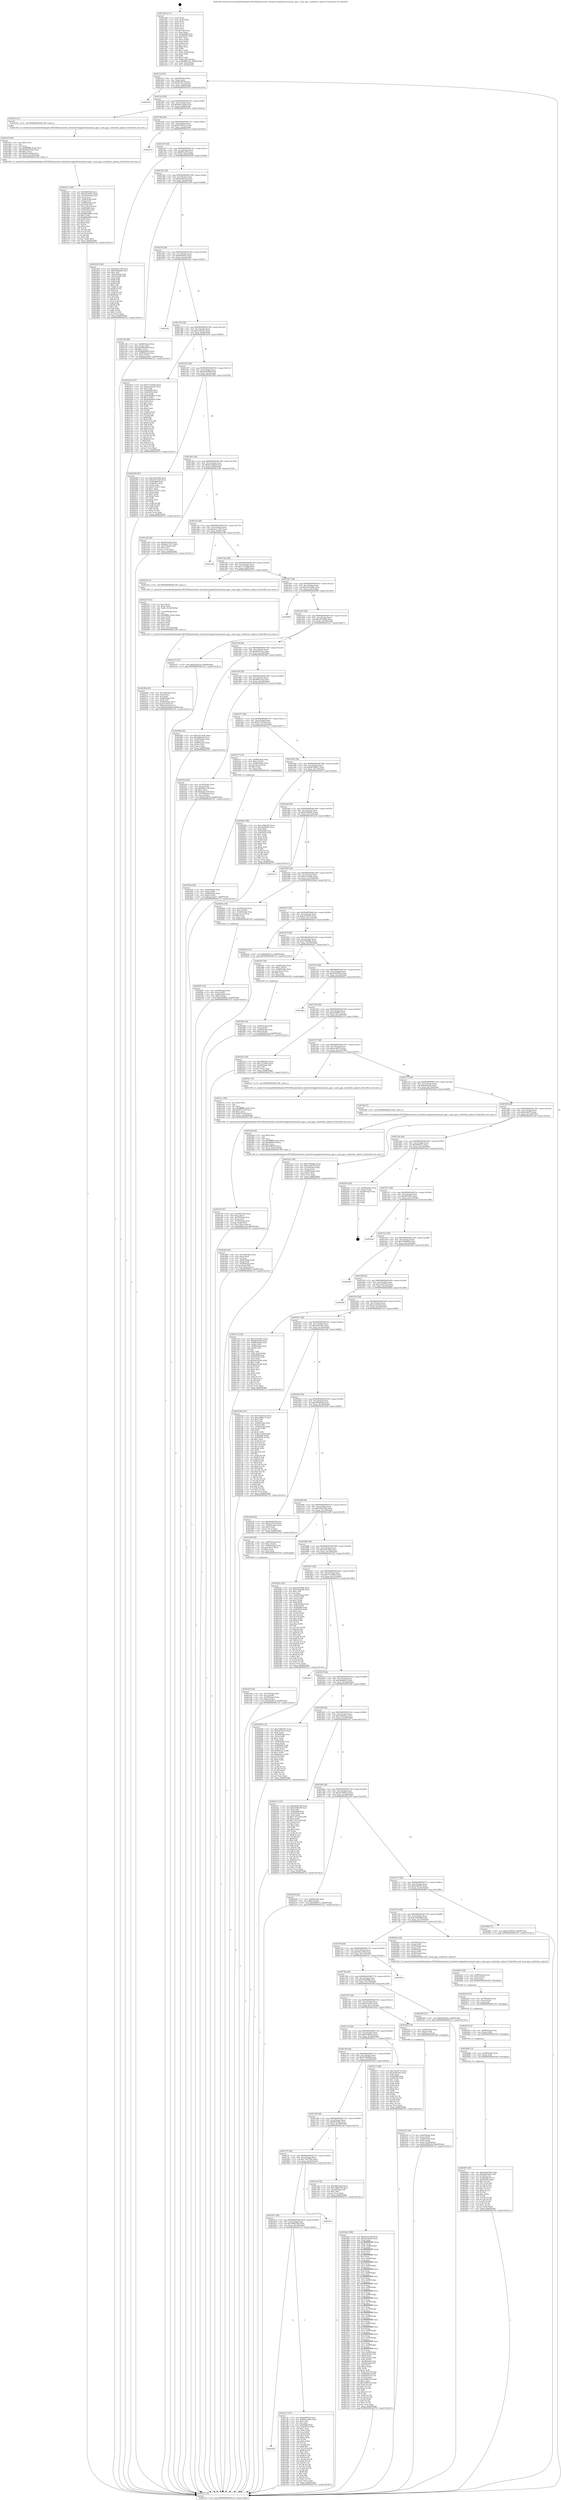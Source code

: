 digraph "0x401260" {
  label = "0x401260 (/mnt/c/Users/mathe/Desktop/tcc/POCII/binaries/extr_linuxdriversgpudrmmsmmsm_gpu.c_msm_gpu_crashstate_capture_Final-ollvm.out::main(0))"
  labelloc = "t"
  node[shape=record]

  Entry [label="",width=0.3,height=0.3,shape=circle,fillcolor=black,style=filled]
  "0x4012cf" [label="{
     0x4012cf [32]\l
     | [instrs]\l
     &nbsp;&nbsp;0x4012cf \<+6\>: mov -0xb8(%rbp),%eax\l
     &nbsp;&nbsp;0x4012d5 \<+2\>: mov %eax,%ecx\l
     &nbsp;&nbsp;0x4012d7 \<+6\>: sub $0x84c827ff,%ecx\l
     &nbsp;&nbsp;0x4012dd \<+6\>: mov %eax,-0xcc(%rbp)\l
     &nbsp;&nbsp;0x4012e3 \<+6\>: mov %ecx,-0xd0(%rbp)\l
     &nbsp;&nbsp;0x4012e9 \<+6\>: je 0000000000402505 \<main+0x12a5\>\l
  }"]
  "0x402505" [label="{
     0x402505\l
  }", style=dashed]
  "0x4012ef" [label="{
     0x4012ef [28]\l
     | [instrs]\l
     &nbsp;&nbsp;0x4012ef \<+5\>: jmp 00000000004012f4 \<main+0x94\>\l
     &nbsp;&nbsp;0x4012f4 \<+6\>: mov -0xcc(%rbp),%eax\l
     &nbsp;&nbsp;0x4012fa \<+5\>: sub $0x84e13ebb,%eax\l
     &nbsp;&nbsp;0x4012ff \<+6\>: mov %eax,-0xd4(%rbp)\l
     &nbsp;&nbsp;0x401305 \<+6\>: je 0000000000401d7a \<main+0xb1a\>\l
  }"]
  Exit [label="",width=0.3,height=0.3,shape=circle,fillcolor=black,style=filled,peripheries=2]
  "0x401d7a" [label="{
     0x401d7a [5]\l
     | [instrs]\l
     &nbsp;&nbsp;0x401d7a \<+5\>: call 0000000000401160 \<next_i\>\l
     | [calls]\l
     &nbsp;&nbsp;0x401160 \{1\} (/mnt/c/Users/mathe/Desktop/tcc/POCII/binaries/extr_linuxdriversgpudrmmsmmsm_gpu.c_msm_gpu_crashstate_capture_Final-ollvm.out::next_i)\l
  }"]
  "0x40130b" [label="{
     0x40130b [28]\l
     | [instrs]\l
     &nbsp;&nbsp;0x40130b \<+5\>: jmp 0000000000401310 \<main+0xb0\>\l
     &nbsp;&nbsp;0x401310 \<+6\>: mov -0xcc(%rbp),%eax\l
     &nbsp;&nbsp;0x401316 \<+5\>: sub $0x8729577a,%eax\l
     &nbsp;&nbsp;0x40131b \<+6\>: mov %eax,-0xd8(%rbp)\l
     &nbsp;&nbsp;0x401321 \<+6\>: je 0000000000402514 \<main+0x12b4\>\l
  }"]
  "0x402497" [label="{
     0x402497 [95]\l
     | [instrs]\l
     &nbsp;&nbsp;0x402497 \<+6\>: mov $0xe82507b6,%r8d\l
     &nbsp;&nbsp;0x40249d \<+6\>: mov $0x4a9f16f3,%r9d\l
     &nbsp;&nbsp;0x4024a3 \<+3\>: xor %r10d,%r10d\l
     &nbsp;&nbsp;0x4024a6 \<+8\>: mov 0x405068,%r11d\l
     &nbsp;&nbsp;0x4024ae \<+7\>: mov 0x405054,%ebx\l
     &nbsp;&nbsp;0x4024b5 \<+4\>: sub $0x1,%r10d\l
     &nbsp;&nbsp;0x4024b9 \<+3\>: mov %r11d,%r14d\l
     &nbsp;&nbsp;0x4024bc \<+3\>: add %r10d,%r14d\l
     &nbsp;&nbsp;0x4024bf \<+4\>: imul %r14d,%r11d\l
     &nbsp;&nbsp;0x4024c3 \<+4\>: and $0x1,%r11d\l
     &nbsp;&nbsp;0x4024c7 \<+4\>: cmp $0x0,%r11d\l
     &nbsp;&nbsp;0x4024cb \<+4\>: sete %r15b\l
     &nbsp;&nbsp;0x4024cf \<+3\>: cmp $0xa,%ebx\l
     &nbsp;&nbsp;0x4024d2 \<+4\>: setl %r12b\l
     &nbsp;&nbsp;0x4024d6 \<+3\>: mov %r15b,%r13b\l
     &nbsp;&nbsp;0x4024d9 \<+3\>: and %r12b,%r13b\l
     &nbsp;&nbsp;0x4024dc \<+3\>: xor %r12b,%r15b\l
     &nbsp;&nbsp;0x4024df \<+3\>: or %r15b,%r13b\l
     &nbsp;&nbsp;0x4024e2 \<+4\>: test $0x1,%r13b\l
     &nbsp;&nbsp;0x4024e6 \<+4\>: cmovne %r9d,%r8d\l
     &nbsp;&nbsp;0x4024ea \<+7\>: mov %r8d,-0xb8(%rbp)\l
     &nbsp;&nbsp;0x4024f1 \<+5\>: jmp 0000000000402721 \<main+0x14c1\>\l
  }"]
  "0x402514" [label="{
     0x402514\l
  }", style=dashed]
  "0x401327" [label="{
     0x401327 [28]\l
     | [instrs]\l
     &nbsp;&nbsp;0x401327 \<+5\>: jmp 000000000040132c \<main+0xcc\>\l
     &nbsp;&nbsp;0x40132c \<+6\>: mov -0xcc(%rbp),%eax\l
     &nbsp;&nbsp;0x401332 \<+5\>: sub $0x8ff3cc03,%eax\l
     &nbsp;&nbsp;0x401337 \<+6\>: mov %eax,-0xdc(%rbp)\l
     &nbsp;&nbsp;0x40133d \<+6\>: je 0000000000401839 \<main+0x5d9\>\l
  }"]
  "0x40248b" [label="{
     0x40248b [12]\l
     | [instrs]\l
     &nbsp;&nbsp;0x40248b \<+4\>: mov -0x48(%rbp),%rax\l
     &nbsp;&nbsp;0x40248f \<+3\>: mov (%rax),%rdi\l
     &nbsp;&nbsp;0x402492 \<+5\>: call 0000000000401030 \<free@plt\>\l
     | [calls]\l
     &nbsp;&nbsp;0x401030 \{1\} (unknown)\l
  }"]
  "0x401839" [label="{
     0x401839 [106]\l
     | [instrs]\l
     &nbsp;&nbsp;0x401839 \<+5\>: mov $0x56e21196,%eax\l
     &nbsp;&nbsp;0x40183e \<+5\>: mov $0x67b6bf48,%ecx\l
     &nbsp;&nbsp;0x401843 \<+2\>: mov $0x1,%dl\l
     &nbsp;&nbsp;0x401845 \<+7\>: mov -0xb2(%rbp),%sil\l
     &nbsp;&nbsp;0x40184c \<+7\>: mov -0xb1(%rbp),%dil\l
     &nbsp;&nbsp;0x401853 \<+3\>: mov %sil,%r8b\l
     &nbsp;&nbsp;0x401856 \<+4\>: xor $0xff,%r8b\l
     &nbsp;&nbsp;0x40185a \<+3\>: mov %dil,%r9b\l
     &nbsp;&nbsp;0x40185d \<+4\>: xor $0xff,%r9b\l
     &nbsp;&nbsp;0x401861 \<+3\>: xor $0x1,%dl\l
     &nbsp;&nbsp;0x401864 \<+3\>: mov %r8b,%r10b\l
     &nbsp;&nbsp;0x401867 \<+4\>: and $0xff,%r10b\l
     &nbsp;&nbsp;0x40186b \<+3\>: and %dl,%sil\l
     &nbsp;&nbsp;0x40186e \<+3\>: mov %r9b,%r11b\l
     &nbsp;&nbsp;0x401871 \<+4\>: and $0xff,%r11b\l
     &nbsp;&nbsp;0x401875 \<+3\>: and %dl,%dil\l
     &nbsp;&nbsp;0x401878 \<+3\>: or %sil,%r10b\l
     &nbsp;&nbsp;0x40187b \<+3\>: or %dil,%r11b\l
     &nbsp;&nbsp;0x40187e \<+3\>: xor %r11b,%r10b\l
     &nbsp;&nbsp;0x401881 \<+3\>: or %r9b,%r8b\l
     &nbsp;&nbsp;0x401884 \<+4\>: xor $0xff,%r8b\l
     &nbsp;&nbsp;0x401888 \<+3\>: or $0x1,%dl\l
     &nbsp;&nbsp;0x40188b \<+3\>: and %dl,%r8b\l
     &nbsp;&nbsp;0x40188e \<+3\>: or %r8b,%r10b\l
     &nbsp;&nbsp;0x401891 \<+4\>: test $0x1,%r10b\l
     &nbsp;&nbsp;0x401895 \<+3\>: cmovne %ecx,%eax\l
     &nbsp;&nbsp;0x401898 \<+6\>: mov %eax,-0xb8(%rbp)\l
     &nbsp;&nbsp;0x40189e \<+5\>: jmp 0000000000402721 \<main+0x14c1\>\l
  }"]
  "0x401343" [label="{
     0x401343 [28]\l
     | [instrs]\l
     &nbsp;&nbsp;0x401343 \<+5\>: jmp 0000000000401348 \<main+0xe8\>\l
     &nbsp;&nbsp;0x401348 \<+6\>: mov -0xcc(%rbp),%eax\l
     &nbsp;&nbsp;0x40134e \<+5\>: sub $0xa256c3cd,%eax\l
     &nbsp;&nbsp;0x401353 \<+6\>: mov %eax,-0xe0(%rbp)\l
     &nbsp;&nbsp;0x401359 \<+6\>: je 0000000000401e36 \<main+0xbd6\>\l
  }"]
  "0x402721" [label="{
     0x402721 [5]\l
     | [instrs]\l
     &nbsp;&nbsp;0x402721 \<+5\>: jmp 00000000004012cf \<main+0x6f\>\l
  }"]
  "0x401260" [label="{
     0x401260 [111]\l
     | [instrs]\l
     &nbsp;&nbsp;0x401260 \<+1\>: push %rbp\l
     &nbsp;&nbsp;0x401261 \<+3\>: mov %rsp,%rbp\l
     &nbsp;&nbsp;0x401264 \<+2\>: push %r15\l
     &nbsp;&nbsp;0x401266 \<+2\>: push %r14\l
     &nbsp;&nbsp;0x401268 \<+2\>: push %r13\l
     &nbsp;&nbsp;0x40126a \<+2\>: push %r12\l
     &nbsp;&nbsp;0x40126c \<+1\>: push %rbx\l
     &nbsp;&nbsp;0x40126d \<+7\>: sub $0x1a8,%rsp\l
     &nbsp;&nbsp;0x401274 \<+2\>: xor %eax,%eax\l
     &nbsp;&nbsp;0x401276 \<+7\>: mov 0x405068,%ecx\l
     &nbsp;&nbsp;0x40127d \<+7\>: mov 0x405054,%edx\l
     &nbsp;&nbsp;0x401284 \<+3\>: sub $0x1,%eax\l
     &nbsp;&nbsp;0x401287 \<+3\>: mov %ecx,%r8d\l
     &nbsp;&nbsp;0x40128a \<+3\>: add %eax,%r8d\l
     &nbsp;&nbsp;0x40128d \<+4\>: imul %r8d,%ecx\l
     &nbsp;&nbsp;0x401291 \<+3\>: and $0x1,%ecx\l
     &nbsp;&nbsp;0x401294 \<+3\>: cmp $0x0,%ecx\l
     &nbsp;&nbsp;0x401297 \<+4\>: sete %r9b\l
     &nbsp;&nbsp;0x40129b \<+4\>: and $0x1,%r9b\l
     &nbsp;&nbsp;0x40129f \<+7\>: mov %r9b,-0xb2(%rbp)\l
     &nbsp;&nbsp;0x4012a6 \<+3\>: cmp $0xa,%edx\l
     &nbsp;&nbsp;0x4012a9 \<+4\>: setl %r9b\l
     &nbsp;&nbsp;0x4012ad \<+4\>: and $0x1,%r9b\l
     &nbsp;&nbsp;0x4012b1 \<+7\>: mov %r9b,-0xb1(%rbp)\l
     &nbsp;&nbsp;0x4012b8 \<+10\>: movl $0x8ff3cc03,-0xb8(%rbp)\l
     &nbsp;&nbsp;0x4012c2 \<+6\>: mov %edi,-0xbc(%rbp)\l
     &nbsp;&nbsp;0x4012c8 \<+7\>: mov %rsi,-0xc8(%rbp)\l
  }"]
  "0x40247f" [label="{
     0x40247f [12]\l
     | [instrs]\l
     &nbsp;&nbsp;0x40247f \<+4\>: mov -0x60(%rbp),%rax\l
     &nbsp;&nbsp;0x402483 \<+3\>: mov (%rax),%rdi\l
     &nbsp;&nbsp;0x402486 \<+5\>: call 0000000000401030 \<free@plt\>\l
     | [calls]\l
     &nbsp;&nbsp;0x401030 \{1\} (unknown)\l
  }"]
  "0x401e36" [label="{
     0x401e36 [48]\l
     | [instrs]\l
     &nbsp;&nbsp;0x401e36 \<+7\>: mov -0x88(%rbp),%rax\l
     &nbsp;&nbsp;0x401e3d \<+2\>: mov (%rax),%ecx\l
     &nbsp;&nbsp;0x401e3f \<+6\>: add $0x99ee88cb,%ecx\l
     &nbsp;&nbsp;0x401e45 \<+3\>: add $0x1,%ecx\l
     &nbsp;&nbsp;0x401e48 \<+6\>: sub $0x99ee88cb,%ecx\l
     &nbsp;&nbsp;0x401e4e \<+7\>: mov -0x88(%rbp),%rax\l
     &nbsp;&nbsp;0x401e55 \<+2\>: mov %ecx,(%rax)\l
     &nbsp;&nbsp;0x401e57 \<+10\>: movl $0xaec0acb7,-0xb8(%rbp)\l
     &nbsp;&nbsp;0x401e61 \<+5\>: jmp 0000000000402721 \<main+0x14c1\>\l
  }"]
  "0x40135f" [label="{
     0x40135f [28]\l
     | [instrs]\l
     &nbsp;&nbsp;0x40135f \<+5\>: jmp 0000000000401364 \<main+0x104\>\l
     &nbsp;&nbsp;0x401364 \<+6\>: mov -0xcc(%rbp),%eax\l
     &nbsp;&nbsp;0x40136a \<+5\>: sub $0xa95f4f15,%eax\l
     &nbsp;&nbsp;0x40136f \<+6\>: mov %eax,-0xe4(%rbp)\l
     &nbsp;&nbsp;0x401375 \<+6\>: je 0000000000401aa1 \<main+0x841\>\l
  }"]
  "0x402470" [label="{
     0x402470 [15]\l
     | [instrs]\l
     &nbsp;&nbsp;0x402470 \<+4\>: mov -0x78(%rbp),%rax\l
     &nbsp;&nbsp;0x402474 \<+3\>: mov (%rax),%rax\l
     &nbsp;&nbsp;0x402477 \<+3\>: mov %rax,%rdi\l
     &nbsp;&nbsp;0x40247a \<+5\>: call 0000000000401030 \<free@plt\>\l
     | [calls]\l
     &nbsp;&nbsp;0x401030 \{1\} (unknown)\l
  }"]
  "0x401aa1" [label="{
     0x401aa1\l
  }", style=dashed]
  "0x40137b" [label="{
     0x40137b [28]\l
     | [instrs]\l
     &nbsp;&nbsp;0x40137b \<+5\>: jmp 0000000000401380 \<main+0x120\>\l
     &nbsp;&nbsp;0x401380 \<+6\>: mov -0xcc(%rbp),%eax\l
     &nbsp;&nbsp;0x401386 \<+5\>: sub $0xaec0acb7,%eax\l
     &nbsp;&nbsp;0x40138b \<+6\>: mov %eax,-0xe8(%rbp)\l
     &nbsp;&nbsp;0x401391 \<+6\>: je 0000000000401bc0 \<main+0x960\>\l
  }"]
  "0x40245e" [label="{
     0x40245e [18]\l
     | [instrs]\l
     &nbsp;&nbsp;0x40245e \<+7\>: mov -0x90(%rbp),%rax\l
     &nbsp;&nbsp;0x402465 \<+3\>: mov (%rax),%rax\l
     &nbsp;&nbsp;0x402468 \<+3\>: mov %rax,%rdi\l
     &nbsp;&nbsp;0x40246b \<+5\>: call 0000000000401030 \<free@plt\>\l
     | [calls]\l
     &nbsp;&nbsp;0x401030 \{1\} (unknown)\l
  }"]
  "0x401bc0" [label="{
     0x401bc0 [147]\l
     | [instrs]\l
     &nbsp;&nbsp;0x401bc0 \<+5\>: mov $0x3731026e,%eax\l
     &nbsp;&nbsp;0x401bc5 \<+5\>: mov $0x2aa35ad3,%ecx\l
     &nbsp;&nbsp;0x401bca \<+2\>: mov $0x1,%dl\l
     &nbsp;&nbsp;0x401bcc \<+7\>: mov 0x405068,%esi\l
     &nbsp;&nbsp;0x401bd3 \<+7\>: mov 0x405054,%edi\l
     &nbsp;&nbsp;0x401bda \<+3\>: mov %esi,%r8d\l
     &nbsp;&nbsp;0x401bdd \<+7\>: add $0x649e804c,%r8d\l
     &nbsp;&nbsp;0x401be4 \<+4\>: sub $0x1,%r8d\l
     &nbsp;&nbsp;0x401be8 \<+7\>: sub $0x649e804c,%r8d\l
     &nbsp;&nbsp;0x401bef \<+4\>: imul %r8d,%esi\l
     &nbsp;&nbsp;0x401bf3 \<+3\>: and $0x1,%esi\l
     &nbsp;&nbsp;0x401bf6 \<+3\>: cmp $0x0,%esi\l
     &nbsp;&nbsp;0x401bf9 \<+4\>: sete %r9b\l
     &nbsp;&nbsp;0x401bfd \<+3\>: cmp $0xa,%edi\l
     &nbsp;&nbsp;0x401c00 \<+4\>: setl %r10b\l
     &nbsp;&nbsp;0x401c04 \<+3\>: mov %r9b,%r11b\l
     &nbsp;&nbsp;0x401c07 \<+4\>: xor $0xff,%r11b\l
     &nbsp;&nbsp;0x401c0b \<+3\>: mov %r10b,%bl\l
     &nbsp;&nbsp;0x401c0e \<+3\>: xor $0xff,%bl\l
     &nbsp;&nbsp;0x401c11 \<+3\>: xor $0x0,%dl\l
     &nbsp;&nbsp;0x401c14 \<+3\>: mov %r11b,%r14b\l
     &nbsp;&nbsp;0x401c17 \<+4\>: and $0x0,%r14b\l
     &nbsp;&nbsp;0x401c1b \<+3\>: and %dl,%r9b\l
     &nbsp;&nbsp;0x401c1e \<+3\>: mov %bl,%r15b\l
     &nbsp;&nbsp;0x401c21 \<+4\>: and $0x0,%r15b\l
     &nbsp;&nbsp;0x401c25 \<+3\>: and %dl,%r10b\l
     &nbsp;&nbsp;0x401c28 \<+3\>: or %r9b,%r14b\l
     &nbsp;&nbsp;0x401c2b \<+3\>: or %r10b,%r15b\l
     &nbsp;&nbsp;0x401c2e \<+3\>: xor %r15b,%r14b\l
     &nbsp;&nbsp;0x401c31 \<+3\>: or %bl,%r11b\l
     &nbsp;&nbsp;0x401c34 \<+4\>: xor $0xff,%r11b\l
     &nbsp;&nbsp;0x401c38 \<+3\>: or $0x0,%dl\l
     &nbsp;&nbsp;0x401c3b \<+3\>: and %dl,%r11b\l
     &nbsp;&nbsp;0x401c3e \<+3\>: or %r11b,%r14b\l
     &nbsp;&nbsp;0x401c41 \<+4\>: test $0x1,%r14b\l
     &nbsp;&nbsp;0x401c45 \<+3\>: cmovne %ecx,%eax\l
     &nbsp;&nbsp;0x401c48 \<+6\>: mov %eax,-0xb8(%rbp)\l
     &nbsp;&nbsp;0x401c4e \<+5\>: jmp 0000000000402721 \<main+0x14c1\>\l
  }"]
  "0x401397" [label="{
     0x401397 [28]\l
     | [instrs]\l
     &nbsp;&nbsp;0x401397 \<+5\>: jmp 000000000040139c \<main+0x13c\>\l
     &nbsp;&nbsp;0x40139c \<+6\>: mov -0xcc(%rbp),%eax\l
     &nbsp;&nbsp;0x4013a2 \<+5\>: sub $0xb9c0566f,%eax\l
     &nbsp;&nbsp;0x4013a7 \<+6\>: mov %eax,-0xec(%rbp)\l
     &nbsp;&nbsp;0x4013ad \<+6\>: je 0000000000402298 \<main+0x1038\>\l
  }"]
  "0x40226b" [label="{
     0x40226b [45]\l
     | [instrs]\l
     &nbsp;&nbsp;0x40226b \<+6\>: mov -0x1a4(%rbp),%ecx\l
     &nbsp;&nbsp;0x402271 \<+3\>: imul %eax,%ecx\l
     &nbsp;&nbsp;0x402274 \<+3\>: mov %cl,%r8b\l
     &nbsp;&nbsp;0x402277 \<+4\>: mov -0x48(%rbp),%r9\l
     &nbsp;&nbsp;0x40227b \<+3\>: mov (%r9),%r9\l
     &nbsp;&nbsp;0x40227e \<+4\>: mov -0x40(%rbp),%r10\l
     &nbsp;&nbsp;0x402282 \<+3\>: movslq (%r10),%r10\l
     &nbsp;&nbsp;0x402285 \<+4\>: mov %r8b,(%r9,%r10,1)\l
     &nbsp;&nbsp;0x402289 \<+10\>: movl $0xb9c0566f,-0xb8(%rbp)\l
     &nbsp;&nbsp;0x402293 \<+5\>: jmp 0000000000402721 \<main+0x14c1\>\l
  }"]
  "0x402298" [label="{
     0x402298 [91]\l
     | [instrs]\l
     &nbsp;&nbsp;0x402298 \<+5\>: mov $0xca93c994,%eax\l
     &nbsp;&nbsp;0x40229d \<+5\>: mov $0x3457a3b0,%ecx\l
     &nbsp;&nbsp;0x4022a2 \<+7\>: mov 0x405068,%edx\l
     &nbsp;&nbsp;0x4022a9 \<+7\>: mov 0x405054,%esi\l
     &nbsp;&nbsp;0x4022b0 \<+2\>: mov %edx,%edi\l
     &nbsp;&nbsp;0x4022b2 \<+6\>: sub $0xe732c671,%edi\l
     &nbsp;&nbsp;0x4022b8 \<+3\>: sub $0x1,%edi\l
     &nbsp;&nbsp;0x4022bb \<+6\>: add $0xe732c671,%edi\l
     &nbsp;&nbsp;0x4022c1 \<+3\>: imul %edi,%edx\l
     &nbsp;&nbsp;0x4022c4 \<+3\>: and $0x1,%edx\l
     &nbsp;&nbsp;0x4022c7 \<+3\>: cmp $0x0,%edx\l
     &nbsp;&nbsp;0x4022ca \<+4\>: sete %r8b\l
     &nbsp;&nbsp;0x4022ce \<+3\>: cmp $0xa,%esi\l
     &nbsp;&nbsp;0x4022d1 \<+4\>: setl %r9b\l
     &nbsp;&nbsp;0x4022d5 \<+3\>: mov %r8b,%r10b\l
     &nbsp;&nbsp;0x4022d8 \<+3\>: and %r9b,%r10b\l
     &nbsp;&nbsp;0x4022db \<+3\>: xor %r9b,%r8b\l
     &nbsp;&nbsp;0x4022de \<+3\>: or %r8b,%r10b\l
     &nbsp;&nbsp;0x4022e1 \<+4\>: test $0x1,%r10b\l
     &nbsp;&nbsp;0x4022e5 \<+3\>: cmovne %ecx,%eax\l
     &nbsp;&nbsp;0x4022e8 \<+6\>: mov %eax,-0xb8(%rbp)\l
     &nbsp;&nbsp;0x4022ee \<+5\>: jmp 0000000000402721 \<main+0x14c1\>\l
  }"]
  "0x4013b3" [label="{
     0x4013b3 [28]\l
     | [instrs]\l
     &nbsp;&nbsp;0x4013b3 \<+5\>: jmp 00000000004013b8 \<main+0x158\>\l
     &nbsp;&nbsp;0x4013b8 \<+6\>: mov -0xcc(%rbp),%eax\l
     &nbsp;&nbsp;0x4013be \<+5\>: sub $0xba1484c6,%eax\l
     &nbsp;&nbsp;0x4013c3 \<+6\>: mov %eax,-0xf0(%rbp)\l
     &nbsp;&nbsp;0x4013c9 \<+6\>: je 0000000000401a28 \<main+0x7c8\>\l
  }"]
  "0x402237" [label="{
     0x402237 [52]\l
     | [instrs]\l
     &nbsp;&nbsp;0x402237 \<+2\>: xor %ecx,%ecx\l
     &nbsp;&nbsp;0x402239 \<+5\>: mov $0x2,%edx\l
     &nbsp;&nbsp;0x40223e \<+6\>: mov %edx,-0x1a0(%rbp)\l
     &nbsp;&nbsp;0x402244 \<+1\>: cltd\l
     &nbsp;&nbsp;0x402245 \<+6\>: mov -0x1a0(%rbp),%esi\l
     &nbsp;&nbsp;0x40224b \<+2\>: idiv %esi\l
     &nbsp;&nbsp;0x40224d \<+6\>: imul $0xfffffffe,%edx,%edx\l
     &nbsp;&nbsp;0x402253 \<+2\>: mov %ecx,%edi\l
     &nbsp;&nbsp;0x402255 \<+2\>: sub %edx,%edi\l
     &nbsp;&nbsp;0x402257 \<+2\>: mov %ecx,%edx\l
     &nbsp;&nbsp;0x402259 \<+3\>: sub $0x1,%edx\l
     &nbsp;&nbsp;0x40225c \<+2\>: add %edx,%edi\l
     &nbsp;&nbsp;0x40225e \<+2\>: sub %edi,%ecx\l
     &nbsp;&nbsp;0x402260 \<+6\>: mov %ecx,-0x1a4(%rbp)\l
     &nbsp;&nbsp;0x402266 \<+5\>: call 0000000000401160 \<next_i\>\l
     | [calls]\l
     &nbsp;&nbsp;0x401160 \{1\} (/mnt/c/Users/mathe/Desktop/tcc/POCII/binaries/extr_linuxdriversgpudrmmsmmsm_gpu.c_msm_gpu_crashstate_capture_Final-ollvm.out::next_i)\l
  }"]
  "0x401a28" [label="{
     0x401a28 [30]\l
     | [instrs]\l
     &nbsp;&nbsp;0x401a28 \<+5\>: mov $0x62eacf3e,%eax\l
     &nbsp;&nbsp;0x401a2d \<+5\>: mov $0xbae11167,%ecx\l
     &nbsp;&nbsp;0x401a32 \<+3\>: mov -0x31(%rbp),%dl\l
     &nbsp;&nbsp;0x401a35 \<+3\>: test $0x1,%dl\l
     &nbsp;&nbsp;0x401a38 \<+3\>: cmovne %ecx,%eax\l
     &nbsp;&nbsp;0x401a3b \<+6\>: mov %eax,-0xb8(%rbp)\l
     &nbsp;&nbsp;0x401a41 \<+5\>: jmp 0000000000402721 \<main+0x14c1\>\l
  }"]
  "0x4013cf" [label="{
     0x4013cf [28]\l
     | [instrs]\l
     &nbsp;&nbsp;0x4013cf \<+5\>: jmp 00000000004013d4 \<main+0x174\>\l
     &nbsp;&nbsp;0x4013d4 \<+6\>: mov -0xcc(%rbp),%eax\l
     &nbsp;&nbsp;0x4013da \<+5\>: sub $0xbae11167,%eax\l
     &nbsp;&nbsp;0x4013df \<+6\>: mov %eax,-0xf4(%rbp)\l
     &nbsp;&nbsp;0x4013e5 \<+6\>: je 0000000000401a46 \<main+0x7e6\>\l
  }"]
  "0x4020f7" [label="{
     0x4020f7 [32]\l
     | [instrs]\l
     &nbsp;&nbsp;0x4020f7 \<+4\>: mov -0x48(%rbp),%rdi\l
     &nbsp;&nbsp;0x4020fb \<+3\>: mov %rax,(%rdi)\l
     &nbsp;&nbsp;0x4020fe \<+4\>: mov -0x40(%rbp),%rax\l
     &nbsp;&nbsp;0x402102 \<+6\>: movl $0x0,(%rax)\l
     &nbsp;&nbsp;0x402108 \<+10\>: movl $0x6356fd3c,-0xb8(%rbp)\l
     &nbsp;&nbsp;0x402112 \<+5\>: jmp 0000000000402721 \<main+0x14c1\>\l
  }"]
  "0x401a46" [label="{
     0x401a46\l
  }", style=dashed]
  "0x4013eb" [label="{
     0x4013eb [28]\l
     | [instrs]\l
     &nbsp;&nbsp;0x4013eb \<+5\>: jmp 00000000004013f0 \<main+0x190\>\l
     &nbsp;&nbsp;0x4013f0 \<+6\>: mov -0xcc(%rbp),%eax\l
     &nbsp;&nbsp;0x4013f6 \<+5\>: sub $0xc7214fdd,%eax\l
     &nbsp;&nbsp;0x4013fb \<+6\>: mov %eax,-0xf8(%rbp)\l
     &nbsp;&nbsp;0x401401 \<+6\>: je 0000000000402232 \<main+0xfd2\>\l
  }"]
  "0x401fd5" [label="{
     0x401fd5 [45]\l
     | [instrs]\l
     &nbsp;&nbsp;0x401fd5 \<+6\>: mov -0x19c(%rbp),%ecx\l
     &nbsp;&nbsp;0x401fdb \<+3\>: imul %eax,%ecx\l
     &nbsp;&nbsp;0x401fde \<+3\>: mov %cl,%sil\l
     &nbsp;&nbsp;0x401fe1 \<+4\>: mov -0x60(%rbp),%rdi\l
     &nbsp;&nbsp;0x401fe5 \<+3\>: mov (%rdi),%rdi\l
     &nbsp;&nbsp;0x401fe8 \<+4\>: mov -0x58(%rbp),%r8\l
     &nbsp;&nbsp;0x401fec \<+3\>: movslq (%r8),%r8\l
     &nbsp;&nbsp;0x401fef \<+4\>: mov %sil,(%rdi,%r8,1)\l
     &nbsp;&nbsp;0x401ff3 \<+10\>: movl $0xd8796615,-0xb8(%rbp)\l
     &nbsp;&nbsp;0x401ffd \<+5\>: jmp 0000000000402721 \<main+0x14c1\>\l
  }"]
  "0x402232" [label="{
     0x402232 [5]\l
     | [instrs]\l
     &nbsp;&nbsp;0x402232 \<+5\>: call 0000000000401160 \<next_i\>\l
     | [calls]\l
     &nbsp;&nbsp;0x401160 \{1\} (/mnt/c/Users/mathe/Desktop/tcc/POCII/binaries/extr_linuxdriversgpudrmmsmmsm_gpu.c_msm_gpu_crashstate_capture_Final-ollvm.out::next_i)\l
  }"]
  "0x401407" [label="{
     0x401407 [28]\l
     | [instrs]\l
     &nbsp;&nbsp;0x401407 \<+5\>: jmp 000000000040140c \<main+0x1ac\>\l
     &nbsp;&nbsp;0x40140c \<+6\>: mov -0xcc(%rbp),%eax\l
     &nbsp;&nbsp;0x401412 \<+5\>: sub $0xca93c994,%eax\l
     &nbsp;&nbsp;0x401417 \<+6\>: mov %eax,-0xfc(%rbp)\l
     &nbsp;&nbsp;0x40141d \<+6\>: je 0000000000402690 \<main+0x1430\>\l
  }"]
  "0x401fad" [label="{
     0x401fad [40]\l
     | [instrs]\l
     &nbsp;&nbsp;0x401fad \<+5\>: mov $0x2,%ecx\l
     &nbsp;&nbsp;0x401fb2 \<+1\>: cltd\l
     &nbsp;&nbsp;0x401fb3 \<+2\>: idiv %ecx\l
     &nbsp;&nbsp;0x401fb5 \<+6\>: imul $0xfffffffe,%edx,%ecx\l
     &nbsp;&nbsp;0x401fbb \<+6\>: sub $0x4d96ef7f,%ecx\l
     &nbsp;&nbsp;0x401fc1 \<+3\>: add $0x1,%ecx\l
     &nbsp;&nbsp;0x401fc4 \<+6\>: add $0x4d96ef7f,%ecx\l
     &nbsp;&nbsp;0x401fca \<+6\>: mov %ecx,-0x19c(%rbp)\l
     &nbsp;&nbsp;0x401fd0 \<+5\>: call 0000000000401160 \<next_i\>\l
     | [calls]\l
     &nbsp;&nbsp;0x401160 \{1\} (/mnt/c/Users/mathe/Desktop/tcc/POCII/binaries/extr_linuxdriversgpudrmmsmmsm_gpu.c_msm_gpu_crashstate_capture_Final-ollvm.out::next_i)\l
  }"]
  "0x402690" [label="{
     0x402690\l
  }", style=dashed]
  "0x401423" [label="{
     0x401423 [28]\l
     | [instrs]\l
     &nbsp;&nbsp;0x401423 \<+5\>: jmp 0000000000401428 \<main+0x1c8\>\l
     &nbsp;&nbsp;0x401428 \<+6\>: mov -0xcc(%rbp),%eax\l
     &nbsp;&nbsp;0x40142e \<+5\>: sub $0xcd516383,%eax\l
     &nbsp;&nbsp;0x401433 \<+6\>: mov %eax,-0x100(%rbp)\l
     &nbsp;&nbsp;0x401439 \<+6\>: je 0000000000401e27 \<main+0xbc7\>\l
  }"]
  "0x401f64" [label="{
     0x401f64 [32]\l
     | [instrs]\l
     &nbsp;&nbsp;0x401f64 \<+4\>: mov -0x60(%rbp),%rdi\l
     &nbsp;&nbsp;0x401f68 \<+3\>: mov %rax,(%rdi)\l
     &nbsp;&nbsp;0x401f6b \<+4\>: mov -0x58(%rbp),%rax\l
     &nbsp;&nbsp;0x401f6f \<+6\>: movl $0x0,(%rax)\l
     &nbsp;&nbsp;0x401f75 \<+10\>: movl $0xd0447eca,-0xb8(%rbp)\l
     &nbsp;&nbsp;0x401f7f \<+5\>: jmp 0000000000402721 \<main+0x14c1\>\l
  }"]
  "0x401e27" [label="{
     0x401e27 [15]\l
     | [instrs]\l
     &nbsp;&nbsp;0x401e27 \<+10\>: movl $0xa256c3cd,-0xb8(%rbp)\l
     &nbsp;&nbsp;0x401e31 \<+5\>: jmp 0000000000402721 \<main+0x14c1\>\l
  }"]
  "0x40143f" [label="{
     0x40143f [28]\l
     | [instrs]\l
     &nbsp;&nbsp;0x40143f \<+5\>: jmp 0000000000401444 \<main+0x1e4\>\l
     &nbsp;&nbsp;0x401444 \<+6\>: mov -0xcc(%rbp),%eax\l
     &nbsp;&nbsp;0x40144a \<+5\>: sub $0xd0447eca,%eax\l
     &nbsp;&nbsp;0x40144f \<+6\>: mov %eax,-0x104(%rbp)\l
     &nbsp;&nbsp;0x401455 \<+6\>: je 0000000000401f84 \<main+0xd24\>\l
  }"]
  "0x401ef4" [label="{
     0x401ef4 [41]\l
     | [instrs]\l
     &nbsp;&nbsp;0x401ef4 \<+6\>: mov -0x198(%rbp),%ecx\l
     &nbsp;&nbsp;0x401efa \<+3\>: imul %eax,%ecx\l
     &nbsp;&nbsp;0x401efd \<+4\>: mov -0x78(%rbp),%rsi\l
     &nbsp;&nbsp;0x401f01 \<+3\>: mov (%rsi),%rsi\l
     &nbsp;&nbsp;0x401f04 \<+4\>: mov -0x70(%rbp),%rdi\l
     &nbsp;&nbsp;0x401f08 \<+3\>: movslq (%rdi),%rdi\l
     &nbsp;&nbsp;0x401f0b \<+3\>: mov %ecx,(%rsi,%rdi,4)\l
     &nbsp;&nbsp;0x401f0e \<+10\>: movl $0xd0821ec6,-0xb8(%rbp)\l
     &nbsp;&nbsp;0x401f18 \<+5\>: jmp 0000000000402721 \<main+0x14c1\>\l
  }"]
  "0x401f84" [label="{
     0x401f84 [36]\l
     | [instrs]\l
     &nbsp;&nbsp;0x401f84 \<+5\>: mov $0xe1b7aede,%eax\l
     &nbsp;&nbsp;0x401f89 \<+5\>: mov $0xefdabcfe,%ecx\l
     &nbsp;&nbsp;0x401f8e \<+4\>: mov -0x58(%rbp),%rdx\l
     &nbsp;&nbsp;0x401f92 \<+2\>: mov (%rdx),%esi\l
     &nbsp;&nbsp;0x401f94 \<+4\>: mov -0x68(%rbp),%rdx\l
     &nbsp;&nbsp;0x401f98 \<+2\>: cmp (%rdx),%esi\l
     &nbsp;&nbsp;0x401f9a \<+3\>: cmovl %ecx,%eax\l
     &nbsp;&nbsp;0x401f9d \<+6\>: mov %eax,-0xb8(%rbp)\l
     &nbsp;&nbsp;0x401fa3 \<+5\>: jmp 0000000000402721 \<main+0x14c1\>\l
  }"]
  "0x40145b" [label="{
     0x40145b [28]\l
     | [instrs]\l
     &nbsp;&nbsp;0x40145b \<+5\>: jmp 0000000000401460 \<main+0x200\>\l
     &nbsp;&nbsp;0x401460 \<+6\>: mov -0xcc(%rbp),%eax\l
     &nbsp;&nbsp;0x401466 \<+5\>: sub $0xd0821ec6,%eax\l
     &nbsp;&nbsp;0x40146b \<+6\>: mov %eax,-0x108(%rbp)\l
     &nbsp;&nbsp;0x401471 \<+6\>: je 0000000000401f1d \<main+0xcbd\>\l
  }"]
  "0x401ecc" [label="{
     0x401ecc [40]\l
     | [instrs]\l
     &nbsp;&nbsp;0x401ecc \<+5\>: mov $0x2,%ecx\l
     &nbsp;&nbsp;0x401ed1 \<+1\>: cltd\l
     &nbsp;&nbsp;0x401ed2 \<+2\>: idiv %ecx\l
     &nbsp;&nbsp;0x401ed4 \<+6\>: imul $0xfffffffe,%edx,%ecx\l
     &nbsp;&nbsp;0x401eda \<+6\>: add $0x6f715cf5,%ecx\l
     &nbsp;&nbsp;0x401ee0 \<+3\>: add $0x1,%ecx\l
     &nbsp;&nbsp;0x401ee3 \<+6\>: sub $0x6f715cf5,%ecx\l
     &nbsp;&nbsp;0x401ee9 \<+6\>: mov %ecx,-0x198(%rbp)\l
     &nbsp;&nbsp;0x401eef \<+5\>: call 0000000000401160 \<next_i\>\l
     | [calls]\l
     &nbsp;&nbsp;0x401160 \{1\} (/mnt/c/Users/mathe/Desktop/tcc/POCII/binaries/extr_linuxdriversgpudrmmsmmsm_gpu.c_msm_gpu_crashstate_capture_Final-ollvm.out::next_i)\l
  }"]
  "0x401f1d" [label="{
     0x401f1d [42]\l
     | [instrs]\l
     &nbsp;&nbsp;0x401f1d \<+4\>: mov -0x70(%rbp),%rax\l
     &nbsp;&nbsp;0x401f21 \<+2\>: mov (%rax),%ecx\l
     &nbsp;&nbsp;0x401f23 \<+6\>: sub $0x6e82c336,%ecx\l
     &nbsp;&nbsp;0x401f29 \<+3\>: add $0x1,%ecx\l
     &nbsp;&nbsp;0x401f2c \<+6\>: add $0x6e82c336,%ecx\l
     &nbsp;&nbsp;0x401f32 \<+4\>: mov -0x70(%rbp),%rax\l
     &nbsp;&nbsp;0x401f36 \<+2\>: mov %ecx,(%rax)\l
     &nbsp;&nbsp;0x401f38 \<+10\>: movl $0xf2a2fe79,-0xb8(%rbp)\l
     &nbsp;&nbsp;0x401f42 \<+5\>: jmp 0000000000402721 \<main+0x14c1\>\l
  }"]
  "0x401477" [label="{
     0x401477 [28]\l
     | [instrs]\l
     &nbsp;&nbsp;0x401477 \<+5\>: jmp 000000000040147c \<main+0x21c\>\l
     &nbsp;&nbsp;0x40147c \<+6\>: mov -0xcc(%rbp),%eax\l
     &nbsp;&nbsp;0x401482 \<+5\>: sub $0xd12347df,%eax\l
     &nbsp;&nbsp;0x401487 \<+6\>: mov %eax,-0x10c(%rbp)\l
     &nbsp;&nbsp;0x40148d \<+6\>: je 0000000000401b77 \<main+0x917\>\l
  }"]
  "0x401e83" [label="{
     0x401e83 [32]\l
     | [instrs]\l
     &nbsp;&nbsp;0x401e83 \<+4\>: mov -0x78(%rbp),%rdi\l
     &nbsp;&nbsp;0x401e87 \<+3\>: mov %rax,(%rdi)\l
     &nbsp;&nbsp;0x401e8a \<+4\>: mov -0x70(%rbp),%rax\l
     &nbsp;&nbsp;0x401e8e \<+6\>: movl $0x0,(%rax)\l
     &nbsp;&nbsp;0x401e94 \<+10\>: movl $0xf2a2fe79,-0xb8(%rbp)\l
     &nbsp;&nbsp;0x401e9e \<+5\>: jmp 0000000000402721 \<main+0x14c1\>\l
  }"]
  "0x401b77" [label="{
     0x401b77 [35]\l
     | [instrs]\l
     &nbsp;&nbsp;0x401b77 \<+7\>: mov -0x98(%rbp),%rax\l
     &nbsp;&nbsp;0x401b7e \<+6\>: movl $0x1,(%rax)\l
     &nbsp;&nbsp;0x401b84 \<+7\>: mov -0x98(%rbp),%rax\l
     &nbsp;&nbsp;0x401b8b \<+3\>: movslq (%rax),%rax\l
     &nbsp;&nbsp;0x401b8e \<+4\>: shl $0x2,%rax\l
     &nbsp;&nbsp;0x401b92 \<+3\>: mov %rax,%rdi\l
     &nbsp;&nbsp;0x401b95 \<+5\>: call 0000000000401050 \<malloc@plt\>\l
     | [calls]\l
     &nbsp;&nbsp;0x401050 \{1\} (unknown)\l
  }"]
  "0x401493" [label="{
     0x401493 [28]\l
     | [instrs]\l
     &nbsp;&nbsp;0x401493 \<+5\>: jmp 0000000000401498 \<main+0x238\>\l
     &nbsp;&nbsp;0x401498 \<+6\>: mov -0xcc(%rbp),%eax\l
     &nbsp;&nbsp;0x40149e \<+5\>: sub $0xd8796615,%eax\l
     &nbsp;&nbsp;0x4014a3 \<+6\>: mov %eax,-0x110(%rbp)\l
     &nbsp;&nbsp;0x4014a9 \<+6\>: je 0000000000402002 \<main+0xda2\>\l
  }"]
  "0x401da7" [label="{
     0x401da7 [128]\l
     | [instrs]\l
     &nbsp;&nbsp;0x401da7 \<+5\>: mov $0x6d87b45,%ecx\l
     &nbsp;&nbsp;0x401dac \<+5\>: mov $0xcd516383,%edx\l
     &nbsp;&nbsp;0x401db1 \<+6\>: mov -0x194(%rbp),%esi\l
     &nbsp;&nbsp;0x401db7 \<+3\>: imul %eax,%esi\l
     &nbsp;&nbsp;0x401dba \<+7\>: mov -0x90(%rbp),%rdi\l
     &nbsp;&nbsp;0x401dc1 \<+3\>: mov (%rdi),%rdi\l
     &nbsp;&nbsp;0x401dc4 \<+7\>: mov -0x88(%rbp),%r8\l
     &nbsp;&nbsp;0x401dcb \<+3\>: movslq (%r8),%r8\l
     &nbsp;&nbsp;0x401dce \<+4\>: mov %esi,(%rdi,%r8,4)\l
     &nbsp;&nbsp;0x401dd2 \<+7\>: mov 0x405068,%eax\l
     &nbsp;&nbsp;0x401dd9 \<+7\>: mov 0x405054,%esi\l
     &nbsp;&nbsp;0x401de0 \<+3\>: mov %eax,%r9d\l
     &nbsp;&nbsp;0x401de3 \<+7\>: add $0x866a8900,%r9d\l
     &nbsp;&nbsp;0x401dea \<+4\>: sub $0x1,%r9d\l
     &nbsp;&nbsp;0x401dee \<+7\>: sub $0x866a8900,%r9d\l
     &nbsp;&nbsp;0x401df5 \<+4\>: imul %r9d,%eax\l
     &nbsp;&nbsp;0x401df9 \<+3\>: and $0x1,%eax\l
     &nbsp;&nbsp;0x401dfc \<+3\>: cmp $0x0,%eax\l
     &nbsp;&nbsp;0x401dff \<+4\>: sete %r10b\l
     &nbsp;&nbsp;0x401e03 \<+3\>: cmp $0xa,%esi\l
     &nbsp;&nbsp;0x401e06 \<+4\>: setl %r11b\l
     &nbsp;&nbsp;0x401e0a \<+3\>: mov %r10b,%bl\l
     &nbsp;&nbsp;0x401e0d \<+3\>: and %r11b,%bl\l
     &nbsp;&nbsp;0x401e10 \<+3\>: xor %r11b,%r10b\l
     &nbsp;&nbsp;0x401e13 \<+3\>: or %r10b,%bl\l
     &nbsp;&nbsp;0x401e16 \<+3\>: test $0x1,%bl\l
     &nbsp;&nbsp;0x401e19 \<+3\>: cmovne %edx,%ecx\l
     &nbsp;&nbsp;0x401e1c \<+6\>: mov %ecx,-0xb8(%rbp)\l
     &nbsp;&nbsp;0x401e22 \<+5\>: jmp 0000000000402721 \<main+0x14c1\>\l
  }"]
  "0x402002" [label="{
     0x402002 [86]\l
     | [instrs]\l
     &nbsp;&nbsp;0x402002 \<+5\>: mov $0x1396e655,%eax\l
     &nbsp;&nbsp;0x402007 \<+5\>: mov $0x3ba8fa03,%ecx\l
     &nbsp;&nbsp;0x40200c \<+2\>: xor %edx,%edx\l
     &nbsp;&nbsp;0x40200e \<+7\>: mov 0x405068,%esi\l
     &nbsp;&nbsp;0x402015 \<+7\>: mov 0x405054,%edi\l
     &nbsp;&nbsp;0x40201c \<+3\>: sub $0x1,%edx\l
     &nbsp;&nbsp;0x40201f \<+3\>: mov %esi,%r8d\l
     &nbsp;&nbsp;0x402022 \<+3\>: add %edx,%r8d\l
     &nbsp;&nbsp;0x402025 \<+4\>: imul %r8d,%esi\l
     &nbsp;&nbsp;0x402029 \<+3\>: and $0x1,%esi\l
     &nbsp;&nbsp;0x40202c \<+3\>: cmp $0x0,%esi\l
     &nbsp;&nbsp;0x40202f \<+4\>: sete %r9b\l
     &nbsp;&nbsp;0x402033 \<+3\>: cmp $0xa,%edi\l
     &nbsp;&nbsp;0x402036 \<+4\>: setl %r10b\l
     &nbsp;&nbsp;0x40203a \<+3\>: mov %r9b,%r11b\l
     &nbsp;&nbsp;0x40203d \<+3\>: and %r10b,%r11b\l
     &nbsp;&nbsp;0x402040 \<+3\>: xor %r10b,%r9b\l
     &nbsp;&nbsp;0x402043 \<+3\>: or %r9b,%r11b\l
     &nbsp;&nbsp;0x402046 \<+4\>: test $0x1,%r11b\l
     &nbsp;&nbsp;0x40204a \<+3\>: cmovne %ecx,%eax\l
     &nbsp;&nbsp;0x40204d \<+6\>: mov %eax,-0xb8(%rbp)\l
     &nbsp;&nbsp;0x402053 \<+5\>: jmp 0000000000402721 \<main+0x14c1\>\l
  }"]
  "0x4014af" [label="{
     0x4014af [28]\l
     | [instrs]\l
     &nbsp;&nbsp;0x4014af \<+5\>: jmp 00000000004014b4 \<main+0x254\>\l
     &nbsp;&nbsp;0x4014b4 \<+6\>: mov -0xcc(%rbp),%eax\l
     &nbsp;&nbsp;0x4014ba \<+5\>: sub $0xe098a8a1,%eax\l
     &nbsp;&nbsp;0x4014bf \<+6\>: mov %eax,-0x114(%rbp)\l
     &nbsp;&nbsp;0x4014c5 \<+6\>: je 0000000000401b13 \<main+0x8b3\>\l
  }"]
  "0x401d7f" [label="{
     0x401d7f [40]\l
     | [instrs]\l
     &nbsp;&nbsp;0x401d7f \<+5\>: mov $0x2,%ecx\l
     &nbsp;&nbsp;0x401d84 \<+1\>: cltd\l
     &nbsp;&nbsp;0x401d85 \<+2\>: idiv %ecx\l
     &nbsp;&nbsp;0x401d87 \<+6\>: imul $0xfffffffe,%edx,%ecx\l
     &nbsp;&nbsp;0x401d8d \<+6\>: add $0x6bce228a,%ecx\l
     &nbsp;&nbsp;0x401d93 \<+3\>: add $0x1,%ecx\l
     &nbsp;&nbsp;0x401d96 \<+6\>: sub $0x6bce228a,%ecx\l
     &nbsp;&nbsp;0x401d9c \<+6\>: mov %ecx,-0x194(%rbp)\l
     &nbsp;&nbsp;0x401da2 \<+5\>: call 0000000000401160 \<next_i\>\l
     | [calls]\l
     &nbsp;&nbsp;0x401160 \{1\} (/mnt/c/Users/mathe/Desktop/tcc/POCII/binaries/extr_linuxdriversgpudrmmsmmsm_gpu.c_msm_gpu_crashstate_capture_Final-ollvm.out::next_i)\l
  }"]
  "0x401b13" [label="{
     0x401b13\l
  }", style=dashed]
  "0x4014cb" [label="{
     0x4014cb [28]\l
     | [instrs]\l
     &nbsp;&nbsp;0x4014cb \<+5\>: jmp 00000000004014d0 \<main+0x270\>\l
     &nbsp;&nbsp;0x4014d0 \<+6\>: mov -0xcc(%rbp),%eax\l
     &nbsp;&nbsp;0x4014d6 \<+5\>: sub $0xe1b7aede,%eax\l
     &nbsp;&nbsp;0x4014db \<+6\>: mov %eax,-0x118(%rbp)\l
     &nbsp;&nbsp;0x4014e1 \<+6\>: je 00000000004020da \<main+0xe7a\>\l
  }"]
  "0x40182f" [label="{
     0x40182f\l
  }", style=dashed]
  "0x4020da" [label="{
     0x4020da [29]\l
     | [instrs]\l
     &nbsp;&nbsp;0x4020da \<+4\>: mov -0x50(%rbp),%rax\l
     &nbsp;&nbsp;0x4020de \<+6\>: movl $0x1,(%rax)\l
     &nbsp;&nbsp;0x4020e4 \<+4\>: mov -0x50(%rbp),%rax\l
     &nbsp;&nbsp;0x4020e8 \<+3\>: movslq (%rax),%rax\l
     &nbsp;&nbsp;0x4020eb \<+4\>: shl $0x0,%rax\l
     &nbsp;&nbsp;0x4020ef \<+3\>: mov %rax,%rdi\l
     &nbsp;&nbsp;0x4020f2 \<+5\>: call 0000000000401050 \<malloc@plt\>\l
     | [calls]\l
     &nbsp;&nbsp;0x401050 \{1\} (unknown)\l
  }"]
  "0x4014e7" [label="{
     0x4014e7 [28]\l
     | [instrs]\l
     &nbsp;&nbsp;0x4014e7 \<+5\>: jmp 00000000004014ec \<main+0x28c\>\l
     &nbsp;&nbsp;0x4014ec \<+6\>: mov -0xcc(%rbp),%eax\l
     &nbsp;&nbsp;0x4014f2 \<+5\>: sub $0xe6793ce0,%eax\l
     &nbsp;&nbsp;0x4014f7 \<+6\>: mov %eax,-0x11c(%rbp)\l
     &nbsp;&nbsp;0x4014fd \<+6\>: je 00000000004020cb \<main+0xe6b\>\l
  }"]
  "0x401cf1" [label="{
     0x401cf1 [137]\l
     | [instrs]\l
     &nbsp;&nbsp;0x401cf1 \<+5\>: mov $0x6d87b45,%eax\l
     &nbsp;&nbsp;0x401cf6 \<+5\>: mov $0x84e13ebb,%ecx\l
     &nbsp;&nbsp;0x401cfb \<+2\>: mov $0x1,%dl\l
     &nbsp;&nbsp;0x401cfd \<+2\>: xor %esi,%esi\l
     &nbsp;&nbsp;0x401cff \<+7\>: mov 0x405068,%edi\l
     &nbsp;&nbsp;0x401d06 \<+8\>: mov 0x405054,%r8d\l
     &nbsp;&nbsp;0x401d0e \<+3\>: sub $0x1,%esi\l
     &nbsp;&nbsp;0x401d11 \<+3\>: mov %edi,%r9d\l
     &nbsp;&nbsp;0x401d14 \<+3\>: add %esi,%r9d\l
     &nbsp;&nbsp;0x401d17 \<+4\>: imul %r9d,%edi\l
     &nbsp;&nbsp;0x401d1b \<+3\>: and $0x1,%edi\l
     &nbsp;&nbsp;0x401d1e \<+3\>: cmp $0x0,%edi\l
     &nbsp;&nbsp;0x401d21 \<+4\>: sete %r10b\l
     &nbsp;&nbsp;0x401d25 \<+4\>: cmp $0xa,%r8d\l
     &nbsp;&nbsp;0x401d29 \<+4\>: setl %r11b\l
     &nbsp;&nbsp;0x401d2d \<+3\>: mov %r10b,%bl\l
     &nbsp;&nbsp;0x401d30 \<+3\>: xor $0xff,%bl\l
     &nbsp;&nbsp;0x401d33 \<+3\>: mov %r11b,%r14b\l
     &nbsp;&nbsp;0x401d36 \<+4\>: xor $0xff,%r14b\l
     &nbsp;&nbsp;0x401d3a \<+3\>: xor $0x1,%dl\l
     &nbsp;&nbsp;0x401d3d \<+3\>: mov %bl,%r15b\l
     &nbsp;&nbsp;0x401d40 \<+4\>: and $0xff,%r15b\l
     &nbsp;&nbsp;0x401d44 \<+3\>: and %dl,%r10b\l
     &nbsp;&nbsp;0x401d47 \<+3\>: mov %r14b,%r12b\l
     &nbsp;&nbsp;0x401d4a \<+4\>: and $0xff,%r12b\l
     &nbsp;&nbsp;0x401d4e \<+3\>: and %dl,%r11b\l
     &nbsp;&nbsp;0x401d51 \<+3\>: or %r10b,%r15b\l
     &nbsp;&nbsp;0x401d54 \<+3\>: or %r11b,%r12b\l
     &nbsp;&nbsp;0x401d57 \<+3\>: xor %r12b,%r15b\l
     &nbsp;&nbsp;0x401d5a \<+3\>: or %r14b,%bl\l
     &nbsp;&nbsp;0x401d5d \<+3\>: xor $0xff,%bl\l
     &nbsp;&nbsp;0x401d60 \<+3\>: or $0x1,%dl\l
     &nbsp;&nbsp;0x401d63 \<+2\>: and %dl,%bl\l
     &nbsp;&nbsp;0x401d65 \<+3\>: or %bl,%r15b\l
     &nbsp;&nbsp;0x401d68 \<+4\>: test $0x1,%r15b\l
     &nbsp;&nbsp;0x401d6c \<+3\>: cmovne %ecx,%eax\l
     &nbsp;&nbsp;0x401d6f \<+6\>: mov %eax,-0xb8(%rbp)\l
     &nbsp;&nbsp;0x401d75 \<+5\>: jmp 0000000000402721 \<main+0x14c1\>\l
  }"]
  "0x4020cb" [label="{
     0x4020cb [15]\l
     | [instrs]\l
     &nbsp;&nbsp;0x4020cb \<+10\>: movl $0xd0447eca,-0xb8(%rbp)\l
     &nbsp;&nbsp;0x4020d5 \<+5\>: jmp 0000000000402721 \<main+0x14c1\>\l
  }"]
  "0x401503" [label="{
     0x401503 [28]\l
     | [instrs]\l
     &nbsp;&nbsp;0x401503 \<+5\>: jmp 0000000000401508 \<main+0x2a8\>\l
     &nbsp;&nbsp;0x401508 \<+6\>: mov -0xcc(%rbp),%eax\l
     &nbsp;&nbsp;0x40150e \<+5\>: sub $0xe798c8be,%eax\l
     &nbsp;&nbsp;0x401513 \<+6\>: mov %eax,-0x120(%rbp)\l
     &nbsp;&nbsp;0x401519 \<+6\>: je 0000000000401f47 \<main+0xce7\>\l
  }"]
  "0x401813" [label="{
     0x401813 [28]\l
     | [instrs]\l
     &nbsp;&nbsp;0x401813 \<+5\>: jmp 0000000000401818 \<main+0x5b8\>\l
     &nbsp;&nbsp;0x401818 \<+6\>: mov -0xcc(%rbp),%eax\l
     &nbsp;&nbsp;0x40181e \<+5\>: sub $0x7d8b2796,%eax\l
     &nbsp;&nbsp;0x401823 \<+6\>: mov %eax,-0x190(%rbp)\l
     &nbsp;&nbsp;0x401829 \<+6\>: je 0000000000401cf1 \<main+0xa91\>\l
  }"]
  "0x401f47" [label="{
     0x401f47 [29]\l
     | [instrs]\l
     &nbsp;&nbsp;0x401f47 \<+4\>: mov -0x68(%rbp),%rax\l
     &nbsp;&nbsp;0x401f4b \<+6\>: movl $0x1,(%rax)\l
     &nbsp;&nbsp;0x401f51 \<+4\>: mov -0x68(%rbp),%rax\l
     &nbsp;&nbsp;0x401f55 \<+3\>: movslq (%rax),%rax\l
     &nbsp;&nbsp;0x401f58 \<+4\>: shl $0x0,%rax\l
     &nbsp;&nbsp;0x401f5c \<+3\>: mov %rax,%rdi\l
     &nbsp;&nbsp;0x401f5f \<+5\>: call 0000000000401050 \<malloc@plt\>\l
     | [calls]\l
     &nbsp;&nbsp;0x401050 \{1\} (unknown)\l
  }"]
  "0x40151f" [label="{
     0x40151f [28]\l
     | [instrs]\l
     &nbsp;&nbsp;0x40151f \<+5\>: jmp 0000000000401524 \<main+0x2c4\>\l
     &nbsp;&nbsp;0x401524 \<+6\>: mov -0xcc(%rbp),%eax\l
     &nbsp;&nbsp;0x40152a \<+5\>: sub $0xe82507b6,%eax\l
     &nbsp;&nbsp;0x40152f \<+6\>: mov %eax,-0x124(%rbp)\l
     &nbsp;&nbsp;0x401535 \<+6\>: je 00000000004026ba \<main+0x145a\>\l
  }"]
  "0x4025a1" [label="{
     0x4025a1\l
  }", style=dashed]
  "0x4026ba" [label="{
     0x4026ba\l
  }", style=dashed]
  "0x40153b" [label="{
     0x40153b [28]\l
     | [instrs]\l
     &nbsp;&nbsp;0x40153b \<+5\>: jmp 0000000000401540 \<main+0x2e0\>\l
     &nbsp;&nbsp;0x401540 \<+6\>: mov -0xcc(%rbp),%eax\l
     &nbsp;&nbsp;0x401546 \<+5\>: sub $0xec80f975,%eax\l
     &nbsp;&nbsp;0x40154b \<+6\>: mov %eax,-0x128(%rbp)\l
     &nbsp;&nbsp;0x401551 \<+6\>: je 0000000000402214 \<main+0xfb4\>\l
  }"]
  "0x4017f7" [label="{
     0x4017f7 [28]\l
     | [instrs]\l
     &nbsp;&nbsp;0x4017f7 \<+5\>: jmp 00000000004017fc \<main+0x59c\>\l
     &nbsp;&nbsp;0x4017fc \<+6\>: mov -0xcc(%rbp),%eax\l
     &nbsp;&nbsp;0x401802 \<+5\>: sub $0x719a7500,%eax\l
     &nbsp;&nbsp;0x401807 \<+6\>: mov %eax,-0x18c(%rbp)\l
     &nbsp;&nbsp;0x40180d \<+6\>: je 00000000004025a1 \<main+0x1341\>\l
  }"]
  "0x402214" [label="{
     0x402214 [30]\l
     | [instrs]\l
     &nbsp;&nbsp;0x402214 \<+5\>: mov $0x43b9e41a,%eax\l
     &nbsp;&nbsp;0x402219 \<+5\>: mov $0xc7214fdd,%ecx\l
     &nbsp;&nbsp;0x40221e \<+3\>: mov -0x29(%rbp),%dl\l
     &nbsp;&nbsp;0x402221 \<+3\>: test $0x1,%dl\l
     &nbsp;&nbsp;0x402224 \<+3\>: cmovne %ecx,%eax\l
     &nbsp;&nbsp;0x402227 \<+6\>: mov %eax,-0xb8(%rbp)\l
     &nbsp;&nbsp;0x40222d \<+5\>: jmp 0000000000402721 \<main+0x14c1\>\l
  }"]
  "0x401557" [label="{
     0x401557 [28]\l
     | [instrs]\l
     &nbsp;&nbsp;0x401557 \<+5\>: jmp 000000000040155c \<main+0x2fc\>\l
     &nbsp;&nbsp;0x40155c \<+6\>: mov -0xcc(%rbp),%eax\l
     &nbsp;&nbsp;0x401562 \<+5\>: sub $0xee1bfe78,%eax\l
     &nbsp;&nbsp;0x401567 \<+6\>: mov %eax,-0x12c(%rbp)\l
     &nbsp;&nbsp;0x40156d \<+6\>: je 0000000000401ec7 \<main+0xc67\>\l
  }"]
  "0x401cd3" [label="{
     0x401cd3 [30]\l
     | [instrs]\l
     &nbsp;&nbsp;0x401cd3 \<+5\>: mov $0x30b235ed,%eax\l
     &nbsp;&nbsp;0x401cd8 \<+5\>: mov $0x7d8b2796,%ecx\l
     &nbsp;&nbsp;0x401cdd \<+3\>: mov -0x2a(%rbp),%dl\l
     &nbsp;&nbsp;0x401ce0 \<+3\>: test $0x1,%dl\l
     &nbsp;&nbsp;0x401ce3 \<+3\>: cmovne %ecx,%eax\l
     &nbsp;&nbsp;0x401ce6 \<+6\>: mov %eax,-0xb8(%rbp)\l
     &nbsp;&nbsp;0x401cec \<+5\>: jmp 0000000000402721 \<main+0x14c1\>\l
  }"]
  "0x401ec7" [label="{
     0x401ec7 [5]\l
     | [instrs]\l
     &nbsp;&nbsp;0x401ec7 \<+5\>: call 0000000000401160 \<next_i\>\l
     | [calls]\l
     &nbsp;&nbsp;0x401160 \{1\} (/mnt/c/Users/mathe/Desktop/tcc/POCII/binaries/extr_linuxdriversgpudrmmsmmsm_gpu.c_msm_gpu_crashstate_capture_Final-ollvm.out::next_i)\l
  }"]
  "0x401573" [label="{
     0x401573 [28]\l
     | [instrs]\l
     &nbsp;&nbsp;0x401573 \<+5\>: jmp 0000000000401578 \<main+0x318\>\l
     &nbsp;&nbsp;0x401578 \<+6\>: mov -0xcc(%rbp),%eax\l
     &nbsp;&nbsp;0x40157e \<+5\>: sub $0xefdabcfe,%eax\l
     &nbsp;&nbsp;0x401583 \<+6\>: mov %eax,-0x130(%rbp)\l
     &nbsp;&nbsp;0x401589 \<+6\>: je 0000000000401fa8 \<main+0xd48\>\l
  }"]
  "0x401b9a" [label="{
     0x401b9a [38]\l
     | [instrs]\l
     &nbsp;&nbsp;0x401b9a \<+7\>: mov -0x90(%rbp),%rdi\l
     &nbsp;&nbsp;0x401ba1 \<+3\>: mov %rax,(%rdi)\l
     &nbsp;&nbsp;0x401ba4 \<+7\>: mov -0x88(%rbp),%rax\l
     &nbsp;&nbsp;0x401bab \<+6\>: movl $0x0,(%rax)\l
     &nbsp;&nbsp;0x401bb1 \<+10\>: movl $0xaec0acb7,-0xb8(%rbp)\l
     &nbsp;&nbsp;0x401bbb \<+5\>: jmp 0000000000402721 \<main+0x14c1\>\l
  }"]
  "0x401fa8" [label="{
     0x401fa8 [5]\l
     | [instrs]\l
     &nbsp;&nbsp;0x401fa8 \<+5\>: call 0000000000401160 \<next_i\>\l
     | [calls]\l
     &nbsp;&nbsp;0x401160 \{1\} (/mnt/c/Users/mathe/Desktop/tcc/POCII/binaries/extr_linuxdriversgpudrmmsmmsm_gpu.c_msm_gpu_crashstate_capture_Final-ollvm.out::next_i)\l
  }"]
  "0x40158f" [label="{
     0x40158f [28]\l
     | [instrs]\l
     &nbsp;&nbsp;0x40158f \<+5\>: jmp 0000000000401594 \<main+0x334\>\l
     &nbsp;&nbsp;0x401594 \<+6\>: mov -0xcc(%rbp),%eax\l
     &nbsp;&nbsp;0x40159a \<+5\>: sub $0xf2a2fe79,%eax\l
     &nbsp;&nbsp;0x40159f \<+6\>: mov %eax,-0x134(%rbp)\l
     &nbsp;&nbsp;0x4015a5 \<+6\>: je 0000000000401ea3 \<main+0xc43\>\l
  }"]
  "0x401b35" [label="{
     0x401b35 [36]\l
     | [instrs]\l
     &nbsp;&nbsp;0x401b35 \<+7\>: mov -0xa0(%rbp),%rdi\l
     &nbsp;&nbsp;0x401b3c \<+2\>: mov %eax,(%rdi)\l
     &nbsp;&nbsp;0x401b3e \<+7\>: mov -0xa0(%rbp),%rdi\l
     &nbsp;&nbsp;0x401b45 \<+2\>: mov (%rdi),%eax\l
     &nbsp;&nbsp;0x401b47 \<+3\>: mov %eax,-0x30(%rbp)\l
     &nbsp;&nbsp;0x401b4a \<+10\>: movl $0x30692a3b,-0xb8(%rbp)\l
     &nbsp;&nbsp;0x401b54 \<+5\>: jmp 0000000000402721 \<main+0x14c1\>\l
  }"]
  "0x401ea3" [label="{
     0x401ea3 [36]\l
     | [instrs]\l
     &nbsp;&nbsp;0x401ea3 \<+5\>: mov $0xe798c8be,%eax\l
     &nbsp;&nbsp;0x401ea8 \<+5\>: mov $0xee1bfe78,%ecx\l
     &nbsp;&nbsp;0x401ead \<+4\>: mov -0x70(%rbp),%rdx\l
     &nbsp;&nbsp;0x401eb1 \<+2\>: mov (%rdx),%esi\l
     &nbsp;&nbsp;0x401eb3 \<+4\>: mov -0x80(%rbp),%rdx\l
     &nbsp;&nbsp;0x401eb7 \<+2\>: cmp (%rdx),%esi\l
     &nbsp;&nbsp;0x401eb9 \<+3\>: cmovl %ecx,%eax\l
     &nbsp;&nbsp;0x401ebc \<+6\>: mov %eax,-0xb8(%rbp)\l
     &nbsp;&nbsp;0x401ec2 \<+5\>: jmp 0000000000402721 \<main+0x14c1\>\l
  }"]
  "0x4015ab" [label="{
     0x4015ab [28]\l
     | [instrs]\l
     &nbsp;&nbsp;0x4015ab \<+5\>: jmp 00000000004015b0 \<main+0x350\>\l
     &nbsp;&nbsp;0x4015b0 \<+6\>: mov -0xcc(%rbp),%eax\l
     &nbsp;&nbsp;0x4015b6 \<+5\>: sub $0x580457c,%eax\l
     &nbsp;&nbsp;0x4015bb \<+6\>: mov %eax,-0x138(%rbp)\l
     &nbsp;&nbsp;0x4015c1 \<+6\>: je 0000000000402544 \<main+0x12e4\>\l
  }"]
  "0x4017db" [label="{
     0x4017db [28]\l
     | [instrs]\l
     &nbsp;&nbsp;0x4017db \<+5\>: jmp 00000000004017e0 \<main+0x580\>\l
     &nbsp;&nbsp;0x4017e0 \<+6\>: mov -0xcc(%rbp),%eax\l
     &nbsp;&nbsp;0x4017e6 \<+5\>: sub $0x6fd7d3ba,%eax\l
     &nbsp;&nbsp;0x4017eb \<+6\>: mov %eax,-0x188(%rbp)\l
     &nbsp;&nbsp;0x4017f1 \<+6\>: je 0000000000401cd3 \<main+0xa73\>\l
  }"]
  "0x402544" [label="{
     0x402544 [24]\l
     | [instrs]\l
     &nbsp;&nbsp;0x402544 \<+7\>: mov -0xb0(%rbp),%rax\l
     &nbsp;&nbsp;0x40254b \<+2\>: mov (%rax),%eax\l
     &nbsp;&nbsp;0x40254d \<+4\>: lea -0x28(%rbp),%rsp\l
     &nbsp;&nbsp;0x402551 \<+1\>: pop %rbx\l
     &nbsp;&nbsp;0x402552 \<+2\>: pop %r12\l
     &nbsp;&nbsp;0x402554 \<+2\>: pop %r13\l
     &nbsp;&nbsp;0x402556 \<+2\>: pop %r14\l
     &nbsp;&nbsp;0x402558 \<+2\>: pop %r15\l
     &nbsp;&nbsp;0x40255a \<+1\>: pop %rbp\l
     &nbsp;&nbsp;0x40255b \<+1\>: ret\l
  }"]
  "0x4015c7" [label="{
     0x4015c7 [28]\l
     | [instrs]\l
     &nbsp;&nbsp;0x4015c7 \<+5\>: jmp 00000000004015cc \<main+0x36c\>\l
     &nbsp;&nbsp;0x4015cc \<+6\>: mov -0xcc(%rbp),%eax\l
     &nbsp;&nbsp;0x4015d2 \<+5\>: sub $0x6d87b45,%eax\l
     &nbsp;&nbsp;0x4015d7 \<+6\>: mov %eax,-0x13c(%rbp)\l
     &nbsp;&nbsp;0x4015dd \<+6\>: je 00000000004025ed \<main+0x138d\>\l
  }"]
  "0x4018a3" [label="{
     0x4018a3 [389]\l
     | [instrs]\l
     &nbsp;&nbsp;0x4018a3 \<+5\>: mov $0x56e21196,%eax\l
     &nbsp;&nbsp;0x4018a8 \<+5\>: mov $0xba1484c6,%ecx\l
     &nbsp;&nbsp;0x4018ad \<+3\>: mov %rsp,%rdx\l
     &nbsp;&nbsp;0x4018b0 \<+4\>: add $0xfffffffffffffff0,%rdx\l
     &nbsp;&nbsp;0x4018b4 \<+3\>: mov %rdx,%rsp\l
     &nbsp;&nbsp;0x4018b7 \<+7\>: mov %rdx,-0xb0(%rbp)\l
     &nbsp;&nbsp;0x4018be \<+3\>: mov %rsp,%rdx\l
     &nbsp;&nbsp;0x4018c1 \<+4\>: add $0xfffffffffffffff0,%rdx\l
     &nbsp;&nbsp;0x4018c5 \<+3\>: mov %rdx,%rsp\l
     &nbsp;&nbsp;0x4018c8 \<+3\>: mov %rsp,%rsi\l
     &nbsp;&nbsp;0x4018cb \<+4\>: add $0xfffffffffffffff0,%rsi\l
     &nbsp;&nbsp;0x4018cf \<+3\>: mov %rsi,%rsp\l
     &nbsp;&nbsp;0x4018d2 \<+7\>: mov %rsi,-0xa8(%rbp)\l
     &nbsp;&nbsp;0x4018d9 \<+3\>: mov %rsp,%rsi\l
     &nbsp;&nbsp;0x4018dc \<+4\>: add $0xfffffffffffffff0,%rsi\l
     &nbsp;&nbsp;0x4018e0 \<+3\>: mov %rsi,%rsp\l
     &nbsp;&nbsp;0x4018e3 \<+7\>: mov %rsi,-0xa0(%rbp)\l
     &nbsp;&nbsp;0x4018ea \<+3\>: mov %rsp,%rsi\l
     &nbsp;&nbsp;0x4018ed \<+4\>: add $0xfffffffffffffff0,%rsi\l
     &nbsp;&nbsp;0x4018f1 \<+3\>: mov %rsi,%rsp\l
     &nbsp;&nbsp;0x4018f4 \<+7\>: mov %rsi,-0x98(%rbp)\l
     &nbsp;&nbsp;0x4018fb \<+3\>: mov %rsp,%rsi\l
     &nbsp;&nbsp;0x4018fe \<+4\>: add $0xfffffffffffffff0,%rsi\l
     &nbsp;&nbsp;0x401902 \<+3\>: mov %rsi,%rsp\l
     &nbsp;&nbsp;0x401905 \<+7\>: mov %rsi,-0x90(%rbp)\l
     &nbsp;&nbsp;0x40190c \<+3\>: mov %rsp,%rsi\l
     &nbsp;&nbsp;0x40190f \<+4\>: add $0xfffffffffffffff0,%rsi\l
     &nbsp;&nbsp;0x401913 \<+3\>: mov %rsi,%rsp\l
     &nbsp;&nbsp;0x401916 \<+7\>: mov %rsi,-0x88(%rbp)\l
     &nbsp;&nbsp;0x40191d \<+3\>: mov %rsp,%rsi\l
     &nbsp;&nbsp;0x401920 \<+4\>: add $0xfffffffffffffff0,%rsi\l
     &nbsp;&nbsp;0x401924 \<+3\>: mov %rsi,%rsp\l
     &nbsp;&nbsp;0x401927 \<+4\>: mov %rsi,-0x80(%rbp)\l
     &nbsp;&nbsp;0x40192b \<+3\>: mov %rsp,%rsi\l
     &nbsp;&nbsp;0x40192e \<+4\>: add $0xfffffffffffffff0,%rsi\l
     &nbsp;&nbsp;0x401932 \<+3\>: mov %rsi,%rsp\l
     &nbsp;&nbsp;0x401935 \<+4\>: mov %rsi,-0x78(%rbp)\l
     &nbsp;&nbsp;0x401939 \<+3\>: mov %rsp,%rsi\l
     &nbsp;&nbsp;0x40193c \<+4\>: add $0xfffffffffffffff0,%rsi\l
     &nbsp;&nbsp;0x401940 \<+3\>: mov %rsi,%rsp\l
     &nbsp;&nbsp;0x401943 \<+4\>: mov %rsi,-0x70(%rbp)\l
     &nbsp;&nbsp;0x401947 \<+3\>: mov %rsp,%rsi\l
     &nbsp;&nbsp;0x40194a \<+4\>: add $0xfffffffffffffff0,%rsi\l
     &nbsp;&nbsp;0x40194e \<+3\>: mov %rsi,%rsp\l
     &nbsp;&nbsp;0x401951 \<+4\>: mov %rsi,-0x68(%rbp)\l
     &nbsp;&nbsp;0x401955 \<+3\>: mov %rsp,%rsi\l
     &nbsp;&nbsp;0x401958 \<+4\>: add $0xfffffffffffffff0,%rsi\l
     &nbsp;&nbsp;0x40195c \<+3\>: mov %rsi,%rsp\l
     &nbsp;&nbsp;0x40195f \<+4\>: mov %rsi,-0x60(%rbp)\l
     &nbsp;&nbsp;0x401963 \<+3\>: mov %rsp,%rsi\l
     &nbsp;&nbsp;0x401966 \<+4\>: add $0xfffffffffffffff0,%rsi\l
     &nbsp;&nbsp;0x40196a \<+3\>: mov %rsi,%rsp\l
     &nbsp;&nbsp;0x40196d \<+4\>: mov %rsi,-0x58(%rbp)\l
     &nbsp;&nbsp;0x401971 \<+3\>: mov %rsp,%rsi\l
     &nbsp;&nbsp;0x401974 \<+4\>: add $0xfffffffffffffff0,%rsi\l
     &nbsp;&nbsp;0x401978 \<+3\>: mov %rsi,%rsp\l
     &nbsp;&nbsp;0x40197b \<+4\>: mov %rsi,-0x50(%rbp)\l
     &nbsp;&nbsp;0x40197f \<+3\>: mov %rsp,%rsi\l
     &nbsp;&nbsp;0x401982 \<+4\>: add $0xfffffffffffffff0,%rsi\l
     &nbsp;&nbsp;0x401986 \<+3\>: mov %rsi,%rsp\l
     &nbsp;&nbsp;0x401989 \<+4\>: mov %rsi,-0x48(%rbp)\l
     &nbsp;&nbsp;0x40198d \<+3\>: mov %rsp,%rsi\l
     &nbsp;&nbsp;0x401990 \<+4\>: add $0xfffffffffffffff0,%rsi\l
     &nbsp;&nbsp;0x401994 \<+3\>: mov %rsi,%rsp\l
     &nbsp;&nbsp;0x401997 \<+4\>: mov %rsi,-0x40(%rbp)\l
     &nbsp;&nbsp;0x40199b \<+7\>: mov -0xb0(%rbp),%rsi\l
     &nbsp;&nbsp;0x4019a2 \<+6\>: movl $0x0,(%rsi)\l
     &nbsp;&nbsp;0x4019a8 \<+6\>: mov -0xbc(%rbp),%edi\l
     &nbsp;&nbsp;0x4019ae \<+2\>: mov %edi,(%rdx)\l
     &nbsp;&nbsp;0x4019b0 \<+7\>: mov -0xa8(%rbp),%rsi\l
     &nbsp;&nbsp;0x4019b7 \<+7\>: mov -0xc8(%rbp),%r8\l
     &nbsp;&nbsp;0x4019be \<+3\>: mov %r8,(%rsi)\l
     &nbsp;&nbsp;0x4019c1 \<+3\>: cmpl $0x2,(%rdx)\l
     &nbsp;&nbsp;0x4019c4 \<+4\>: setne %r9b\l
     &nbsp;&nbsp;0x4019c8 \<+4\>: and $0x1,%r9b\l
     &nbsp;&nbsp;0x4019cc \<+4\>: mov %r9b,-0x31(%rbp)\l
     &nbsp;&nbsp;0x4019d0 \<+8\>: mov 0x405068,%r10d\l
     &nbsp;&nbsp;0x4019d8 \<+8\>: mov 0x405054,%r11d\l
     &nbsp;&nbsp;0x4019e0 \<+3\>: mov %r10d,%ebx\l
     &nbsp;&nbsp;0x4019e3 \<+6\>: add $0x5e6f0c18,%ebx\l
     &nbsp;&nbsp;0x4019e9 \<+3\>: sub $0x1,%ebx\l
     &nbsp;&nbsp;0x4019ec \<+6\>: sub $0x5e6f0c18,%ebx\l
     &nbsp;&nbsp;0x4019f2 \<+4\>: imul %ebx,%r10d\l
     &nbsp;&nbsp;0x4019f6 \<+4\>: and $0x1,%r10d\l
     &nbsp;&nbsp;0x4019fa \<+4\>: cmp $0x0,%r10d\l
     &nbsp;&nbsp;0x4019fe \<+4\>: sete %r9b\l
     &nbsp;&nbsp;0x401a02 \<+4\>: cmp $0xa,%r11d\l
     &nbsp;&nbsp;0x401a06 \<+4\>: setl %r14b\l
     &nbsp;&nbsp;0x401a0a \<+3\>: mov %r9b,%r15b\l
     &nbsp;&nbsp;0x401a0d \<+3\>: and %r14b,%r15b\l
     &nbsp;&nbsp;0x401a10 \<+3\>: xor %r14b,%r9b\l
     &nbsp;&nbsp;0x401a13 \<+3\>: or %r9b,%r15b\l
     &nbsp;&nbsp;0x401a16 \<+4\>: test $0x1,%r15b\l
     &nbsp;&nbsp;0x401a1a \<+3\>: cmovne %ecx,%eax\l
     &nbsp;&nbsp;0x401a1d \<+6\>: mov %eax,-0xb8(%rbp)\l
     &nbsp;&nbsp;0x401a23 \<+5\>: jmp 0000000000402721 \<main+0x14c1\>\l
  }"]
  "0x4025ed" [label="{
     0x4025ed\l
  }", style=dashed]
  "0x4015e3" [label="{
     0x4015e3 [28]\l
     | [instrs]\l
     &nbsp;&nbsp;0x4015e3 \<+5\>: jmp 00000000004015e8 \<main+0x388\>\l
     &nbsp;&nbsp;0x4015e8 \<+6\>: mov -0xcc(%rbp),%eax\l
     &nbsp;&nbsp;0x4015ee \<+5\>: sub $0x1396e655,%eax\l
     &nbsp;&nbsp;0x4015f3 \<+6\>: mov %eax,-0x140(%rbp)\l
     &nbsp;&nbsp;0x4015f9 \<+6\>: je 0000000000402649 \<main+0x13e9\>\l
  }"]
  "0x4017bf" [label="{
     0x4017bf [28]\l
     | [instrs]\l
     &nbsp;&nbsp;0x4017bf \<+5\>: jmp 00000000004017c4 \<main+0x564\>\l
     &nbsp;&nbsp;0x4017c4 \<+6\>: mov -0xcc(%rbp),%eax\l
     &nbsp;&nbsp;0x4017ca \<+5\>: sub $0x67b6bf48,%eax\l
     &nbsp;&nbsp;0x4017cf \<+6\>: mov %eax,-0x184(%rbp)\l
     &nbsp;&nbsp;0x4017d5 \<+6\>: je 00000000004018a3 \<main+0x643\>\l
  }"]
  "0x402649" [label="{
     0x402649\l
  }", style=dashed]
  "0x4015ff" [label="{
     0x4015ff [28]\l
     | [instrs]\l
     &nbsp;&nbsp;0x4015ff \<+5\>: jmp 0000000000401604 \<main+0x3a4\>\l
     &nbsp;&nbsp;0x401604 \<+6\>: mov -0xcc(%rbp),%eax\l
     &nbsp;&nbsp;0x40160a \<+5\>: sub $0x19a39753,%eax\l
     &nbsp;&nbsp;0x40160f \<+6\>: mov %eax,-0x144(%rbp)\l
     &nbsp;&nbsp;0x401615 \<+6\>: je 000000000040266b \<main+0x140b\>\l
  }"]
  "0x402117" [label="{
     0x402117 [86]\l
     | [instrs]\l
     &nbsp;&nbsp;0x402117 \<+5\>: mov $0x19a39753,%eax\l
     &nbsp;&nbsp;0x40211c \<+5\>: mov $0x2c9b74dc,%ecx\l
     &nbsp;&nbsp;0x402121 \<+2\>: xor %edx,%edx\l
     &nbsp;&nbsp;0x402123 \<+7\>: mov 0x405068,%esi\l
     &nbsp;&nbsp;0x40212a \<+7\>: mov 0x405054,%edi\l
     &nbsp;&nbsp;0x402131 \<+3\>: sub $0x1,%edx\l
     &nbsp;&nbsp;0x402134 \<+3\>: mov %esi,%r8d\l
     &nbsp;&nbsp;0x402137 \<+3\>: add %edx,%r8d\l
     &nbsp;&nbsp;0x40213a \<+4\>: imul %r8d,%esi\l
     &nbsp;&nbsp;0x40213e \<+3\>: and $0x1,%esi\l
     &nbsp;&nbsp;0x402141 \<+3\>: cmp $0x0,%esi\l
     &nbsp;&nbsp;0x402144 \<+4\>: sete %r9b\l
     &nbsp;&nbsp;0x402148 \<+3\>: cmp $0xa,%edi\l
     &nbsp;&nbsp;0x40214b \<+4\>: setl %r10b\l
     &nbsp;&nbsp;0x40214f \<+3\>: mov %r9b,%r11b\l
     &nbsp;&nbsp;0x402152 \<+3\>: and %r10b,%r11b\l
     &nbsp;&nbsp;0x402155 \<+3\>: xor %r10b,%r9b\l
     &nbsp;&nbsp;0x402158 \<+3\>: or %r9b,%r11b\l
     &nbsp;&nbsp;0x40215b \<+4\>: test $0x1,%r11b\l
     &nbsp;&nbsp;0x40215f \<+3\>: cmovne %ecx,%eax\l
     &nbsp;&nbsp;0x402162 \<+6\>: mov %eax,-0xb8(%rbp)\l
     &nbsp;&nbsp;0x402168 \<+5\>: jmp 0000000000402721 \<main+0x14c1\>\l
  }"]
  "0x40266b" [label="{
     0x40266b\l
  }", style=dashed]
  "0x40161b" [label="{
     0x40161b [28]\l
     | [instrs]\l
     &nbsp;&nbsp;0x40161b \<+5\>: jmp 0000000000401620 \<main+0x3c0\>\l
     &nbsp;&nbsp;0x401620 \<+6\>: mov -0xcc(%rbp),%eax\l
     &nbsp;&nbsp;0x401626 \<+5\>: sub $0x2aa35ad3,%eax\l
     &nbsp;&nbsp;0x40162b \<+6\>: mov %eax,-0x148(%rbp)\l
     &nbsp;&nbsp;0x401631 \<+6\>: je 0000000000401c53 \<main+0x9f3\>\l
  }"]
  "0x4017a3" [label="{
     0x4017a3 [28]\l
     | [instrs]\l
     &nbsp;&nbsp;0x4017a3 \<+5\>: jmp 00000000004017a8 \<main+0x548\>\l
     &nbsp;&nbsp;0x4017a8 \<+6\>: mov -0xcc(%rbp),%eax\l
     &nbsp;&nbsp;0x4017ae \<+5\>: sub $0x6356fd3c,%eax\l
     &nbsp;&nbsp;0x4017b3 \<+6\>: mov %eax,-0x180(%rbp)\l
     &nbsp;&nbsp;0x4017b9 \<+6\>: je 0000000000402117 \<main+0xeb7\>\l
  }"]
  "0x401c53" [label="{
     0x401c53 [128]\l
     | [instrs]\l
     &nbsp;&nbsp;0x401c53 \<+5\>: mov $0x3731026e,%eax\l
     &nbsp;&nbsp;0x401c58 \<+5\>: mov $0x6fd7d3ba,%ecx\l
     &nbsp;&nbsp;0x401c5d \<+7\>: mov -0x88(%rbp),%rdx\l
     &nbsp;&nbsp;0x401c64 \<+2\>: mov (%rdx),%esi\l
     &nbsp;&nbsp;0x401c66 \<+7\>: mov -0x98(%rbp),%rdx\l
     &nbsp;&nbsp;0x401c6d \<+2\>: cmp (%rdx),%esi\l
     &nbsp;&nbsp;0x401c6f \<+4\>: setl %dil\l
     &nbsp;&nbsp;0x401c73 \<+4\>: and $0x1,%dil\l
     &nbsp;&nbsp;0x401c77 \<+4\>: mov %dil,-0x2a(%rbp)\l
     &nbsp;&nbsp;0x401c7b \<+7\>: mov 0x405068,%esi\l
     &nbsp;&nbsp;0x401c82 \<+8\>: mov 0x405054,%r8d\l
     &nbsp;&nbsp;0x401c8a \<+3\>: mov %esi,%r9d\l
     &nbsp;&nbsp;0x401c8d \<+7\>: sub $0xa4a30cd6,%r9d\l
     &nbsp;&nbsp;0x401c94 \<+4\>: sub $0x1,%r9d\l
     &nbsp;&nbsp;0x401c98 \<+7\>: add $0xa4a30cd6,%r9d\l
     &nbsp;&nbsp;0x401c9f \<+4\>: imul %r9d,%esi\l
     &nbsp;&nbsp;0x401ca3 \<+3\>: and $0x1,%esi\l
     &nbsp;&nbsp;0x401ca6 \<+3\>: cmp $0x0,%esi\l
     &nbsp;&nbsp;0x401ca9 \<+4\>: sete %dil\l
     &nbsp;&nbsp;0x401cad \<+4\>: cmp $0xa,%r8d\l
     &nbsp;&nbsp;0x401cb1 \<+4\>: setl %r10b\l
     &nbsp;&nbsp;0x401cb5 \<+3\>: mov %dil,%r11b\l
     &nbsp;&nbsp;0x401cb8 \<+3\>: and %r10b,%r11b\l
     &nbsp;&nbsp;0x401cbb \<+3\>: xor %r10b,%dil\l
     &nbsp;&nbsp;0x401cbe \<+3\>: or %dil,%r11b\l
     &nbsp;&nbsp;0x401cc1 \<+4\>: test $0x1,%r11b\l
     &nbsp;&nbsp;0x401cc5 \<+3\>: cmovne %ecx,%eax\l
     &nbsp;&nbsp;0x401cc8 \<+6\>: mov %eax,-0xb8(%rbp)\l
     &nbsp;&nbsp;0x401cce \<+5\>: jmp 0000000000402721 \<main+0x14c1\>\l
  }"]
  "0x401637" [label="{
     0x401637 [28]\l
     | [instrs]\l
     &nbsp;&nbsp;0x401637 \<+5\>: jmp 000000000040163c \<main+0x3dc\>\l
     &nbsp;&nbsp;0x40163c \<+6\>: mov -0xcc(%rbp),%eax\l
     &nbsp;&nbsp;0x401642 \<+5\>: sub $0x2c9b74dc,%eax\l
     &nbsp;&nbsp;0x401647 \<+6\>: mov %eax,-0x14c(%rbp)\l
     &nbsp;&nbsp;0x40164d \<+6\>: je 000000000040216d \<main+0xf0d\>\l
  }"]
  "0x401b22" [label="{
     0x401b22 [19]\l
     | [instrs]\l
     &nbsp;&nbsp;0x401b22 \<+7\>: mov -0xa8(%rbp),%rax\l
     &nbsp;&nbsp;0x401b29 \<+3\>: mov (%rax),%rax\l
     &nbsp;&nbsp;0x401b2c \<+4\>: mov 0x8(%rax),%rdi\l
     &nbsp;&nbsp;0x401b30 \<+5\>: call 0000000000401060 \<atoi@plt\>\l
     | [calls]\l
     &nbsp;&nbsp;0x401060 \{1\} (unknown)\l
  }"]
  "0x40216d" [label="{
     0x40216d [167]\l
     | [instrs]\l
     &nbsp;&nbsp;0x40216d \<+5\>: mov $0x19a39753,%eax\l
     &nbsp;&nbsp;0x402172 \<+5\>: mov $0xec80f975,%ecx\l
     &nbsp;&nbsp;0x402177 \<+2\>: mov $0x1,%dl\l
     &nbsp;&nbsp;0x402179 \<+2\>: xor %esi,%esi\l
     &nbsp;&nbsp;0x40217b \<+4\>: mov -0x40(%rbp),%rdi\l
     &nbsp;&nbsp;0x40217f \<+3\>: mov (%rdi),%r8d\l
     &nbsp;&nbsp;0x402182 \<+4\>: mov -0x50(%rbp),%rdi\l
     &nbsp;&nbsp;0x402186 \<+3\>: cmp (%rdi),%r8d\l
     &nbsp;&nbsp;0x402189 \<+4\>: setl %r9b\l
     &nbsp;&nbsp;0x40218d \<+4\>: and $0x1,%r9b\l
     &nbsp;&nbsp;0x402191 \<+4\>: mov %r9b,-0x29(%rbp)\l
     &nbsp;&nbsp;0x402195 \<+8\>: mov 0x405068,%r8d\l
     &nbsp;&nbsp;0x40219d \<+8\>: mov 0x405054,%r10d\l
     &nbsp;&nbsp;0x4021a5 \<+3\>: sub $0x1,%esi\l
     &nbsp;&nbsp;0x4021a8 \<+3\>: mov %r8d,%r11d\l
     &nbsp;&nbsp;0x4021ab \<+3\>: add %esi,%r11d\l
     &nbsp;&nbsp;0x4021ae \<+4\>: imul %r11d,%r8d\l
     &nbsp;&nbsp;0x4021b2 \<+4\>: and $0x1,%r8d\l
     &nbsp;&nbsp;0x4021b6 \<+4\>: cmp $0x0,%r8d\l
     &nbsp;&nbsp;0x4021ba \<+4\>: sete %r9b\l
     &nbsp;&nbsp;0x4021be \<+4\>: cmp $0xa,%r10d\l
     &nbsp;&nbsp;0x4021c2 \<+3\>: setl %bl\l
     &nbsp;&nbsp;0x4021c5 \<+3\>: mov %r9b,%r14b\l
     &nbsp;&nbsp;0x4021c8 \<+4\>: xor $0xff,%r14b\l
     &nbsp;&nbsp;0x4021cc \<+3\>: mov %bl,%r15b\l
     &nbsp;&nbsp;0x4021cf \<+4\>: xor $0xff,%r15b\l
     &nbsp;&nbsp;0x4021d3 \<+3\>: xor $0x0,%dl\l
     &nbsp;&nbsp;0x4021d6 \<+3\>: mov %r14b,%r12b\l
     &nbsp;&nbsp;0x4021d9 \<+4\>: and $0x0,%r12b\l
     &nbsp;&nbsp;0x4021dd \<+3\>: and %dl,%r9b\l
     &nbsp;&nbsp;0x4021e0 \<+3\>: mov %r15b,%r13b\l
     &nbsp;&nbsp;0x4021e3 \<+4\>: and $0x0,%r13b\l
     &nbsp;&nbsp;0x4021e7 \<+2\>: and %dl,%bl\l
     &nbsp;&nbsp;0x4021e9 \<+3\>: or %r9b,%r12b\l
     &nbsp;&nbsp;0x4021ec \<+3\>: or %bl,%r13b\l
     &nbsp;&nbsp;0x4021ef \<+3\>: xor %r13b,%r12b\l
     &nbsp;&nbsp;0x4021f2 \<+3\>: or %r15b,%r14b\l
     &nbsp;&nbsp;0x4021f5 \<+4\>: xor $0xff,%r14b\l
     &nbsp;&nbsp;0x4021f9 \<+3\>: or $0x0,%dl\l
     &nbsp;&nbsp;0x4021fc \<+3\>: and %dl,%r14b\l
     &nbsp;&nbsp;0x4021ff \<+3\>: or %r14b,%r12b\l
     &nbsp;&nbsp;0x402202 \<+4\>: test $0x1,%r12b\l
     &nbsp;&nbsp;0x402206 \<+3\>: cmovne %ecx,%eax\l
     &nbsp;&nbsp;0x402209 \<+6\>: mov %eax,-0xb8(%rbp)\l
     &nbsp;&nbsp;0x40220f \<+5\>: jmp 0000000000402721 \<main+0x14c1\>\l
  }"]
  "0x401653" [label="{
     0x401653 [28]\l
     | [instrs]\l
     &nbsp;&nbsp;0x401653 \<+5\>: jmp 0000000000401658 \<main+0x3f8\>\l
     &nbsp;&nbsp;0x401658 \<+6\>: mov -0xcc(%rbp),%eax\l
     &nbsp;&nbsp;0x40165e \<+5\>: sub $0x30692a3b,%eax\l
     &nbsp;&nbsp;0x401663 \<+6\>: mov %eax,-0x150(%rbp)\l
     &nbsp;&nbsp;0x401669 \<+6\>: je 0000000000401b59 \<main+0x8f9\>\l
  }"]
  "0x401787" [label="{
     0x401787 [28]\l
     | [instrs]\l
     &nbsp;&nbsp;0x401787 \<+5\>: jmp 000000000040178c \<main+0x52c\>\l
     &nbsp;&nbsp;0x40178c \<+6\>: mov -0xcc(%rbp),%eax\l
     &nbsp;&nbsp;0x401792 \<+5\>: sub $0x62eacf3e,%eax\l
     &nbsp;&nbsp;0x401797 \<+6\>: mov %eax,-0x17c(%rbp)\l
     &nbsp;&nbsp;0x40179d \<+6\>: je 0000000000401b22 \<main+0x8c2\>\l
  }"]
  "0x401b59" [label="{
     0x401b59 [30]\l
     | [instrs]\l
     &nbsp;&nbsp;0x401b59 \<+5\>: mov $0x84c827ff,%eax\l
     &nbsp;&nbsp;0x401b5e \<+5\>: mov $0xd12347df,%ecx\l
     &nbsp;&nbsp;0x401b63 \<+3\>: mov -0x30(%rbp),%edx\l
     &nbsp;&nbsp;0x401b66 \<+3\>: cmp $0x0,%edx\l
     &nbsp;&nbsp;0x401b69 \<+3\>: cmove %ecx,%eax\l
     &nbsp;&nbsp;0x401b6c \<+6\>: mov %eax,-0xb8(%rbp)\l
     &nbsp;&nbsp;0x401b72 \<+5\>: jmp 0000000000402721 \<main+0x14c1\>\l
  }"]
  "0x40166f" [label="{
     0x40166f [28]\l
     | [instrs]\l
     &nbsp;&nbsp;0x40166f \<+5\>: jmp 0000000000401674 \<main+0x414\>\l
     &nbsp;&nbsp;0x401674 \<+6\>: mov -0xcc(%rbp),%eax\l
     &nbsp;&nbsp;0x40167a \<+5\>: sub $0x30b235ed,%eax\l
     &nbsp;&nbsp;0x40167f \<+6\>: mov %eax,-0x154(%rbp)\l
     &nbsp;&nbsp;0x401685 \<+6\>: je 0000000000401e66 \<main+0xc06\>\l
  }"]
  "0x402398" [label="{
     0x402398 [15]\l
     | [instrs]\l
     &nbsp;&nbsp;0x402398 \<+10\>: movl $0x6356fd3c,-0xb8(%rbp)\l
     &nbsp;&nbsp;0x4023a2 \<+5\>: jmp 0000000000402721 \<main+0x14c1\>\l
  }"]
  "0x401e66" [label="{
     0x401e66 [29]\l
     | [instrs]\l
     &nbsp;&nbsp;0x401e66 \<+4\>: mov -0x80(%rbp),%rax\l
     &nbsp;&nbsp;0x401e6a \<+6\>: movl $0x1,(%rax)\l
     &nbsp;&nbsp;0x401e70 \<+4\>: mov -0x80(%rbp),%rax\l
     &nbsp;&nbsp;0x401e74 \<+3\>: movslq (%rax),%rax\l
     &nbsp;&nbsp;0x401e77 \<+4\>: shl $0x2,%rax\l
     &nbsp;&nbsp;0x401e7b \<+3\>: mov %rax,%rdi\l
     &nbsp;&nbsp;0x401e7e \<+5\>: call 0000000000401050 \<malloc@plt\>\l
     | [calls]\l
     &nbsp;&nbsp;0x401050 \{1\} (unknown)\l
  }"]
  "0x40168b" [label="{
     0x40168b [28]\l
     | [instrs]\l
     &nbsp;&nbsp;0x40168b \<+5\>: jmp 0000000000401690 \<main+0x430\>\l
     &nbsp;&nbsp;0x401690 \<+6\>: mov -0xcc(%rbp),%eax\l
     &nbsp;&nbsp;0x401696 \<+5\>: sub $0x3457a3b0,%eax\l
     &nbsp;&nbsp;0x40169b \<+6\>: mov %eax,-0x158(%rbp)\l
     &nbsp;&nbsp;0x4016a1 \<+6\>: je 00000000004022f3 \<main+0x1093\>\l
  }"]
  "0x40176b" [label="{
     0x40176b [28]\l
     | [instrs]\l
     &nbsp;&nbsp;0x40176b \<+5\>: jmp 0000000000401770 \<main+0x510\>\l
     &nbsp;&nbsp;0x401770 \<+6\>: mov -0xcc(%rbp),%eax\l
     &nbsp;&nbsp;0x401776 \<+5\>: sub $0x5c0a958b,%eax\l
     &nbsp;&nbsp;0x40177b \<+6\>: mov %eax,-0x178(%rbp)\l
     &nbsp;&nbsp;0x401781 \<+6\>: je 0000000000402398 \<main+0x1138\>\l
  }"]
  "0x4022f3" [label="{
     0x4022f3 [165]\l
     | [instrs]\l
     &nbsp;&nbsp;0x4022f3 \<+5\>: mov $0xca93c994,%eax\l
     &nbsp;&nbsp;0x4022f8 \<+5\>: mov $0x5c0a958b,%ecx\l
     &nbsp;&nbsp;0x4022fd \<+2\>: mov $0x1,%dl\l
     &nbsp;&nbsp;0x4022ff \<+2\>: xor %esi,%esi\l
     &nbsp;&nbsp;0x402301 \<+4\>: mov -0x40(%rbp),%rdi\l
     &nbsp;&nbsp;0x402305 \<+3\>: mov (%rdi),%r8d\l
     &nbsp;&nbsp;0x402308 \<+3\>: mov %esi,%r9d\l
     &nbsp;&nbsp;0x40230b \<+4\>: sub $0x1,%r9d\l
     &nbsp;&nbsp;0x40230f \<+3\>: sub %r9d,%r8d\l
     &nbsp;&nbsp;0x402312 \<+4\>: mov -0x40(%rbp),%rdi\l
     &nbsp;&nbsp;0x402316 \<+3\>: mov %r8d,(%rdi)\l
     &nbsp;&nbsp;0x402319 \<+8\>: mov 0x405068,%r8d\l
     &nbsp;&nbsp;0x402321 \<+8\>: mov 0x405054,%r9d\l
     &nbsp;&nbsp;0x402329 \<+3\>: sub $0x1,%esi\l
     &nbsp;&nbsp;0x40232c \<+3\>: mov %r8d,%r10d\l
     &nbsp;&nbsp;0x40232f \<+3\>: add %esi,%r10d\l
     &nbsp;&nbsp;0x402332 \<+4\>: imul %r10d,%r8d\l
     &nbsp;&nbsp;0x402336 \<+4\>: and $0x1,%r8d\l
     &nbsp;&nbsp;0x40233a \<+4\>: cmp $0x0,%r8d\l
     &nbsp;&nbsp;0x40233e \<+4\>: sete %r11b\l
     &nbsp;&nbsp;0x402342 \<+4\>: cmp $0xa,%r9d\l
     &nbsp;&nbsp;0x402346 \<+3\>: setl %bl\l
     &nbsp;&nbsp;0x402349 \<+3\>: mov %r11b,%r14b\l
     &nbsp;&nbsp;0x40234c \<+4\>: xor $0xff,%r14b\l
     &nbsp;&nbsp;0x402350 \<+3\>: mov %bl,%r15b\l
     &nbsp;&nbsp;0x402353 \<+4\>: xor $0xff,%r15b\l
     &nbsp;&nbsp;0x402357 \<+3\>: xor $0x1,%dl\l
     &nbsp;&nbsp;0x40235a \<+3\>: mov %r14b,%r12b\l
     &nbsp;&nbsp;0x40235d \<+4\>: and $0xff,%r12b\l
     &nbsp;&nbsp;0x402361 \<+3\>: and %dl,%r11b\l
     &nbsp;&nbsp;0x402364 \<+3\>: mov %r15b,%r13b\l
     &nbsp;&nbsp;0x402367 \<+4\>: and $0xff,%r13b\l
     &nbsp;&nbsp;0x40236b \<+2\>: and %dl,%bl\l
     &nbsp;&nbsp;0x40236d \<+3\>: or %r11b,%r12b\l
     &nbsp;&nbsp;0x402370 \<+3\>: or %bl,%r13b\l
     &nbsp;&nbsp;0x402373 \<+3\>: xor %r13b,%r12b\l
     &nbsp;&nbsp;0x402376 \<+3\>: or %r15b,%r14b\l
     &nbsp;&nbsp;0x402379 \<+4\>: xor $0xff,%r14b\l
     &nbsp;&nbsp;0x40237d \<+3\>: or $0x1,%dl\l
     &nbsp;&nbsp;0x402380 \<+3\>: and %dl,%r14b\l
     &nbsp;&nbsp;0x402383 \<+3\>: or %r14b,%r12b\l
     &nbsp;&nbsp;0x402386 \<+4\>: test $0x1,%r12b\l
     &nbsp;&nbsp;0x40238a \<+3\>: cmovne %ecx,%eax\l
     &nbsp;&nbsp;0x40238d \<+6\>: mov %eax,-0xb8(%rbp)\l
     &nbsp;&nbsp;0x402393 \<+5\>: jmp 0000000000402721 \<main+0x14c1\>\l
  }"]
  "0x4016a7" [label="{
     0x4016a7 [28]\l
     | [instrs]\l
     &nbsp;&nbsp;0x4016a7 \<+5\>: jmp 00000000004016ac \<main+0x44c\>\l
     &nbsp;&nbsp;0x4016ac \<+6\>: mov -0xcc(%rbp),%eax\l
     &nbsp;&nbsp;0x4016b2 \<+5\>: sub $0x3731026e,%eax\l
     &nbsp;&nbsp;0x4016b7 \<+6\>: mov %eax,-0x15c(%rbp)\l
     &nbsp;&nbsp;0x4016bd \<+6\>: je 00000000004025c2 \<main+0x1362\>\l
  }"]
  "0x40255c" [label="{
     0x40255c\l
  }", style=dashed]
  "0x4025c2" [label="{
     0x4025c2\l
  }", style=dashed]
  "0x4016c3" [label="{
     0x4016c3 [28]\l
     | [instrs]\l
     &nbsp;&nbsp;0x4016c3 \<+5\>: jmp 00000000004016c8 \<main+0x468\>\l
     &nbsp;&nbsp;0x4016c8 \<+6\>: mov -0xcc(%rbp),%eax\l
     &nbsp;&nbsp;0x4016ce \<+5\>: sub $0x3ba8fa03,%eax\l
     &nbsp;&nbsp;0x4016d3 \<+6\>: mov %eax,-0x160(%rbp)\l
     &nbsp;&nbsp;0x4016d9 \<+6\>: je 0000000000402058 \<main+0xdf8\>\l
  }"]
  "0x40174f" [label="{
     0x40174f [28]\l
     | [instrs]\l
     &nbsp;&nbsp;0x40174f \<+5\>: jmp 0000000000401754 \<main+0x4f4\>\l
     &nbsp;&nbsp;0x401754 \<+6\>: mov -0xcc(%rbp),%eax\l
     &nbsp;&nbsp;0x40175a \<+5\>: sub $0x56e21196,%eax\l
     &nbsp;&nbsp;0x40175f \<+6\>: mov %eax,-0x174(%rbp)\l
     &nbsp;&nbsp;0x401765 \<+6\>: je 000000000040255c \<main+0x12fc\>\l
  }"]
  "0x402058" [label="{
     0x402058 [115]\l
     | [instrs]\l
     &nbsp;&nbsp;0x402058 \<+5\>: mov $0x1396e655,%eax\l
     &nbsp;&nbsp;0x40205d \<+5\>: mov $0xe6793ce0,%ecx\l
     &nbsp;&nbsp;0x402062 \<+2\>: xor %edx,%edx\l
     &nbsp;&nbsp;0x402064 \<+4\>: mov -0x58(%rbp),%rsi\l
     &nbsp;&nbsp;0x402068 \<+2\>: mov (%rsi),%edi\l
     &nbsp;&nbsp;0x40206a \<+3\>: sub $0x1,%edx\l
     &nbsp;&nbsp;0x40206d \<+2\>: sub %edx,%edi\l
     &nbsp;&nbsp;0x40206f \<+4\>: mov -0x58(%rbp),%rsi\l
     &nbsp;&nbsp;0x402073 \<+2\>: mov %edi,(%rsi)\l
     &nbsp;&nbsp;0x402075 \<+7\>: mov 0x405068,%edx\l
     &nbsp;&nbsp;0x40207c \<+7\>: mov 0x405054,%edi\l
     &nbsp;&nbsp;0x402083 \<+3\>: mov %edx,%r8d\l
     &nbsp;&nbsp;0x402086 \<+7\>: add $0x945eac,%r8d\l
     &nbsp;&nbsp;0x40208d \<+4\>: sub $0x1,%r8d\l
     &nbsp;&nbsp;0x402091 \<+7\>: sub $0x945eac,%r8d\l
     &nbsp;&nbsp;0x402098 \<+4\>: imul %r8d,%edx\l
     &nbsp;&nbsp;0x40209c \<+3\>: and $0x1,%edx\l
     &nbsp;&nbsp;0x40209f \<+3\>: cmp $0x0,%edx\l
     &nbsp;&nbsp;0x4020a2 \<+4\>: sete %r9b\l
     &nbsp;&nbsp;0x4020a6 \<+3\>: cmp $0xa,%edi\l
     &nbsp;&nbsp;0x4020a9 \<+4\>: setl %r10b\l
     &nbsp;&nbsp;0x4020ad \<+3\>: mov %r9b,%r11b\l
     &nbsp;&nbsp;0x4020b0 \<+3\>: and %r10b,%r11b\l
     &nbsp;&nbsp;0x4020b3 \<+3\>: xor %r10b,%r9b\l
     &nbsp;&nbsp;0x4020b6 \<+3\>: or %r9b,%r11b\l
     &nbsp;&nbsp;0x4020b9 \<+4\>: test $0x1,%r11b\l
     &nbsp;&nbsp;0x4020bd \<+3\>: cmovne %ecx,%eax\l
     &nbsp;&nbsp;0x4020c0 \<+6\>: mov %eax,-0xb8(%rbp)\l
     &nbsp;&nbsp;0x4020c6 \<+5\>: jmp 0000000000402721 \<main+0x14c1\>\l
  }"]
  "0x4016df" [label="{
     0x4016df [28]\l
     | [instrs]\l
     &nbsp;&nbsp;0x4016df \<+5\>: jmp 00000000004016e4 \<main+0x484\>\l
     &nbsp;&nbsp;0x4016e4 \<+6\>: mov -0xcc(%rbp),%eax\l
     &nbsp;&nbsp;0x4016ea \<+5\>: sub $0x43b9e41a,%eax\l
     &nbsp;&nbsp;0x4016ef \<+6\>: mov %eax,-0x164(%rbp)\l
     &nbsp;&nbsp;0x4016f5 \<+6\>: je 00000000004023a7 \<main+0x1147\>\l
  }"]
  "0x40243a" [label="{
     0x40243a [36]\l
     | [instrs]\l
     &nbsp;&nbsp;0x40243a \<+7\>: mov -0x90(%rbp),%rax\l
     &nbsp;&nbsp;0x402441 \<+3\>: mov (%rax),%rdi\l
     &nbsp;&nbsp;0x402444 \<+4\>: mov -0x78(%rbp),%rax\l
     &nbsp;&nbsp;0x402448 \<+3\>: mov (%rax),%rsi\l
     &nbsp;&nbsp;0x40244b \<+4\>: mov -0x60(%rbp),%rax\l
     &nbsp;&nbsp;0x40244f \<+3\>: mov (%rax),%rdx\l
     &nbsp;&nbsp;0x402452 \<+4\>: mov -0x48(%rbp),%rax\l
     &nbsp;&nbsp;0x402456 \<+3\>: mov (%rax),%rcx\l
     &nbsp;&nbsp;0x402459 \<+5\>: call 0000000000401240 \<msm_gpu_crashstate_capture\>\l
     | [calls]\l
     &nbsp;&nbsp;0x401240 \{1\} (/mnt/c/Users/mathe/Desktop/tcc/POCII/binaries/extr_linuxdriversgpudrmmsmmsm_gpu.c_msm_gpu_crashstate_capture_Final-ollvm.out::msm_gpu_crashstate_capture)\l
  }"]
  "0x4023a7" [label="{
     0x4023a7 [147]\l
     | [instrs]\l
     &nbsp;&nbsp;0x4023a7 \<+5\>: mov $0xe82507b6,%eax\l
     &nbsp;&nbsp;0x4023ac \<+5\>: mov $0x520852f9,%ecx\l
     &nbsp;&nbsp;0x4023b1 \<+2\>: mov $0x1,%dl\l
     &nbsp;&nbsp;0x4023b3 \<+7\>: mov 0x405068,%esi\l
     &nbsp;&nbsp;0x4023ba \<+7\>: mov 0x405054,%edi\l
     &nbsp;&nbsp;0x4023c1 \<+3\>: mov %esi,%r8d\l
     &nbsp;&nbsp;0x4023c4 \<+7\>: add $0x77d71a4f,%r8d\l
     &nbsp;&nbsp;0x4023cb \<+4\>: sub $0x1,%r8d\l
     &nbsp;&nbsp;0x4023cf \<+7\>: sub $0x77d71a4f,%r8d\l
     &nbsp;&nbsp;0x4023d6 \<+4\>: imul %r8d,%esi\l
     &nbsp;&nbsp;0x4023da \<+3\>: and $0x1,%esi\l
     &nbsp;&nbsp;0x4023dd \<+3\>: cmp $0x0,%esi\l
     &nbsp;&nbsp;0x4023e0 \<+4\>: sete %r9b\l
     &nbsp;&nbsp;0x4023e4 \<+3\>: cmp $0xa,%edi\l
     &nbsp;&nbsp;0x4023e7 \<+4\>: setl %r10b\l
     &nbsp;&nbsp;0x4023eb \<+3\>: mov %r9b,%r11b\l
     &nbsp;&nbsp;0x4023ee \<+4\>: xor $0xff,%r11b\l
     &nbsp;&nbsp;0x4023f2 \<+3\>: mov %r10b,%bl\l
     &nbsp;&nbsp;0x4023f5 \<+3\>: xor $0xff,%bl\l
     &nbsp;&nbsp;0x4023f8 \<+3\>: xor $0x0,%dl\l
     &nbsp;&nbsp;0x4023fb \<+3\>: mov %r11b,%r14b\l
     &nbsp;&nbsp;0x4023fe \<+4\>: and $0x0,%r14b\l
     &nbsp;&nbsp;0x402402 \<+3\>: and %dl,%r9b\l
     &nbsp;&nbsp;0x402405 \<+3\>: mov %bl,%r15b\l
     &nbsp;&nbsp;0x402408 \<+4\>: and $0x0,%r15b\l
     &nbsp;&nbsp;0x40240c \<+3\>: and %dl,%r10b\l
     &nbsp;&nbsp;0x40240f \<+3\>: or %r9b,%r14b\l
     &nbsp;&nbsp;0x402412 \<+3\>: or %r10b,%r15b\l
     &nbsp;&nbsp;0x402415 \<+3\>: xor %r15b,%r14b\l
     &nbsp;&nbsp;0x402418 \<+3\>: or %bl,%r11b\l
     &nbsp;&nbsp;0x40241b \<+4\>: xor $0xff,%r11b\l
     &nbsp;&nbsp;0x40241f \<+3\>: or $0x0,%dl\l
     &nbsp;&nbsp;0x402422 \<+3\>: and %dl,%r11b\l
     &nbsp;&nbsp;0x402425 \<+3\>: or %r11b,%r14b\l
     &nbsp;&nbsp;0x402428 \<+4\>: test $0x1,%r14b\l
     &nbsp;&nbsp;0x40242c \<+3\>: cmovne %ecx,%eax\l
     &nbsp;&nbsp;0x40242f \<+6\>: mov %eax,-0xb8(%rbp)\l
     &nbsp;&nbsp;0x402435 \<+5\>: jmp 0000000000402721 \<main+0x14c1\>\l
  }"]
  "0x4016fb" [label="{
     0x4016fb [28]\l
     | [instrs]\l
     &nbsp;&nbsp;0x4016fb \<+5\>: jmp 0000000000401700 \<main+0x4a0\>\l
     &nbsp;&nbsp;0x401700 \<+6\>: mov -0xcc(%rbp),%eax\l
     &nbsp;&nbsp;0x401706 \<+5\>: sub $0x45700b7d,%eax\l
     &nbsp;&nbsp;0x40170b \<+6\>: mov %eax,-0x168(%rbp)\l
     &nbsp;&nbsp;0x401711 \<+6\>: je 0000000000402528 \<main+0x12c8\>\l
  }"]
  "0x401733" [label="{
     0x401733 [28]\l
     | [instrs]\l
     &nbsp;&nbsp;0x401733 \<+5\>: jmp 0000000000401738 \<main+0x4d8\>\l
     &nbsp;&nbsp;0x401738 \<+6\>: mov -0xcc(%rbp),%eax\l
     &nbsp;&nbsp;0x40173e \<+5\>: sub $0x520852f9,%eax\l
     &nbsp;&nbsp;0x401743 \<+6\>: mov %eax,-0x170(%rbp)\l
     &nbsp;&nbsp;0x401749 \<+6\>: je 000000000040243a \<main+0x11da\>\l
  }"]
  "0x402528" [label="{
     0x402528 [28]\l
     | [instrs]\l
     &nbsp;&nbsp;0x402528 \<+7\>: mov -0xb0(%rbp),%rax\l
     &nbsp;&nbsp;0x40252f \<+6\>: movl $0x0,(%rax)\l
     &nbsp;&nbsp;0x402535 \<+10\>: movl $0x580457c,-0xb8(%rbp)\l
     &nbsp;&nbsp;0x40253f \<+5\>: jmp 0000000000402721 \<main+0x14c1\>\l
  }"]
  "0x401717" [label="{
     0x401717 [28]\l
     | [instrs]\l
     &nbsp;&nbsp;0x401717 \<+5\>: jmp 000000000040171c \<main+0x4bc\>\l
     &nbsp;&nbsp;0x40171c \<+6\>: mov -0xcc(%rbp),%eax\l
     &nbsp;&nbsp;0x401722 \<+5\>: sub $0x4a9f16f3,%eax\l
     &nbsp;&nbsp;0x401727 \<+6\>: mov %eax,-0x16c(%rbp)\l
     &nbsp;&nbsp;0x40172d \<+6\>: je 00000000004024f6 \<main+0x1296\>\l
  }"]
  "0x4024f6" [label="{
     0x4024f6 [15]\l
     | [instrs]\l
     &nbsp;&nbsp;0x4024f6 \<+10\>: movl $0x45700b7d,-0xb8(%rbp)\l
     &nbsp;&nbsp;0x402500 \<+5\>: jmp 0000000000402721 \<main+0x14c1\>\l
  }"]
  Entry -> "0x401260" [label=" 1"]
  "0x4012cf" -> "0x402505" [label=" 0"]
  "0x4012cf" -> "0x4012ef" [label=" 44"]
  "0x402544" -> Exit [label=" 1"]
  "0x4012ef" -> "0x401d7a" [label=" 1"]
  "0x4012ef" -> "0x40130b" [label=" 43"]
  "0x402528" -> "0x402721" [label=" 1"]
  "0x40130b" -> "0x402514" [label=" 0"]
  "0x40130b" -> "0x401327" [label=" 43"]
  "0x4024f6" -> "0x402721" [label=" 1"]
  "0x401327" -> "0x401839" [label=" 1"]
  "0x401327" -> "0x401343" [label=" 42"]
  "0x401839" -> "0x402721" [label=" 1"]
  "0x401260" -> "0x4012cf" [label=" 1"]
  "0x402721" -> "0x4012cf" [label=" 43"]
  "0x402497" -> "0x402721" [label=" 1"]
  "0x401343" -> "0x401e36" [label=" 1"]
  "0x401343" -> "0x40135f" [label=" 41"]
  "0x40248b" -> "0x402497" [label=" 1"]
  "0x40135f" -> "0x401aa1" [label=" 0"]
  "0x40135f" -> "0x40137b" [label=" 41"]
  "0x40247f" -> "0x40248b" [label=" 1"]
  "0x40137b" -> "0x401bc0" [label=" 2"]
  "0x40137b" -> "0x401397" [label=" 39"]
  "0x402470" -> "0x40247f" [label=" 1"]
  "0x401397" -> "0x402298" [label=" 1"]
  "0x401397" -> "0x4013b3" [label=" 38"]
  "0x40245e" -> "0x402470" [label=" 1"]
  "0x4013b3" -> "0x401a28" [label=" 1"]
  "0x4013b3" -> "0x4013cf" [label=" 37"]
  "0x40243a" -> "0x40245e" [label=" 1"]
  "0x4013cf" -> "0x401a46" [label=" 0"]
  "0x4013cf" -> "0x4013eb" [label=" 37"]
  "0x4023a7" -> "0x402721" [label=" 1"]
  "0x4013eb" -> "0x402232" [label=" 1"]
  "0x4013eb" -> "0x401407" [label=" 36"]
  "0x402398" -> "0x402721" [label=" 1"]
  "0x401407" -> "0x402690" [label=" 0"]
  "0x401407" -> "0x401423" [label=" 36"]
  "0x4022f3" -> "0x402721" [label=" 1"]
  "0x401423" -> "0x401e27" [label=" 1"]
  "0x401423" -> "0x40143f" [label=" 35"]
  "0x402298" -> "0x402721" [label=" 1"]
  "0x40143f" -> "0x401f84" [label=" 2"]
  "0x40143f" -> "0x40145b" [label=" 33"]
  "0x40226b" -> "0x402721" [label=" 1"]
  "0x40145b" -> "0x401f1d" [label=" 1"]
  "0x40145b" -> "0x401477" [label=" 32"]
  "0x402237" -> "0x40226b" [label=" 1"]
  "0x401477" -> "0x401b77" [label=" 1"]
  "0x401477" -> "0x401493" [label=" 31"]
  "0x402232" -> "0x402237" [label=" 1"]
  "0x401493" -> "0x402002" [label=" 1"]
  "0x401493" -> "0x4014af" [label=" 30"]
  "0x402214" -> "0x402721" [label=" 2"]
  "0x4014af" -> "0x401b13" [label=" 0"]
  "0x4014af" -> "0x4014cb" [label=" 30"]
  "0x40216d" -> "0x402721" [label=" 2"]
  "0x4014cb" -> "0x4020da" [label=" 1"]
  "0x4014cb" -> "0x4014e7" [label=" 29"]
  "0x402117" -> "0x402721" [label=" 2"]
  "0x4014e7" -> "0x4020cb" [label=" 1"]
  "0x4014e7" -> "0x401503" [label=" 28"]
  "0x4020f7" -> "0x402721" [label=" 1"]
  "0x401503" -> "0x401f47" [label=" 1"]
  "0x401503" -> "0x40151f" [label=" 27"]
  "0x4020cb" -> "0x402721" [label=" 1"]
  "0x40151f" -> "0x4026ba" [label=" 0"]
  "0x40151f" -> "0x40153b" [label=" 27"]
  "0x402058" -> "0x402721" [label=" 1"]
  "0x40153b" -> "0x402214" [label=" 2"]
  "0x40153b" -> "0x401557" [label=" 25"]
  "0x401fd5" -> "0x402721" [label=" 1"]
  "0x401557" -> "0x401ec7" [label=" 1"]
  "0x401557" -> "0x401573" [label=" 24"]
  "0x401fad" -> "0x401fd5" [label=" 1"]
  "0x401573" -> "0x401fa8" [label=" 1"]
  "0x401573" -> "0x40158f" [label=" 23"]
  "0x401f84" -> "0x402721" [label=" 2"]
  "0x40158f" -> "0x401ea3" [label=" 2"]
  "0x40158f" -> "0x4015ab" [label=" 21"]
  "0x401f64" -> "0x402721" [label=" 1"]
  "0x4015ab" -> "0x402544" [label=" 1"]
  "0x4015ab" -> "0x4015c7" [label=" 20"]
  "0x401f1d" -> "0x402721" [label=" 1"]
  "0x4015c7" -> "0x4025ed" [label=" 0"]
  "0x4015c7" -> "0x4015e3" [label=" 20"]
  "0x401ef4" -> "0x402721" [label=" 1"]
  "0x4015e3" -> "0x402649" [label=" 0"]
  "0x4015e3" -> "0x4015ff" [label=" 20"]
  "0x401ec7" -> "0x401ecc" [label=" 1"]
  "0x4015ff" -> "0x40266b" [label=" 0"]
  "0x4015ff" -> "0x40161b" [label=" 20"]
  "0x401ea3" -> "0x402721" [label=" 2"]
  "0x40161b" -> "0x401c53" [label=" 2"]
  "0x40161b" -> "0x401637" [label=" 18"]
  "0x401e66" -> "0x401e83" [label=" 1"]
  "0x401637" -> "0x40216d" [label=" 2"]
  "0x401637" -> "0x401653" [label=" 16"]
  "0x401e36" -> "0x402721" [label=" 1"]
  "0x401653" -> "0x401b59" [label=" 1"]
  "0x401653" -> "0x40166f" [label=" 15"]
  "0x401da7" -> "0x402721" [label=" 1"]
  "0x40166f" -> "0x401e66" [label=" 1"]
  "0x40166f" -> "0x40168b" [label=" 14"]
  "0x401d7f" -> "0x401da7" [label=" 1"]
  "0x40168b" -> "0x4022f3" [label=" 1"]
  "0x40168b" -> "0x4016a7" [label=" 13"]
  "0x401cf1" -> "0x402721" [label=" 1"]
  "0x4016a7" -> "0x4025c2" [label=" 0"]
  "0x4016a7" -> "0x4016c3" [label=" 13"]
  "0x401813" -> "0x40182f" [label=" 0"]
  "0x4016c3" -> "0x402058" [label=" 1"]
  "0x4016c3" -> "0x4016df" [label=" 12"]
  "0x4020da" -> "0x4020f7" [label=" 1"]
  "0x4016df" -> "0x4023a7" [label=" 1"]
  "0x4016df" -> "0x4016fb" [label=" 11"]
  "0x4017f7" -> "0x401813" [label=" 1"]
  "0x4016fb" -> "0x402528" [label=" 1"]
  "0x4016fb" -> "0x401717" [label=" 10"]
  "0x402002" -> "0x402721" [label=" 1"]
  "0x401717" -> "0x4024f6" [label=" 1"]
  "0x401717" -> "0x401733" [label=" 9"]
  "0x4017f7" -> "0x4025a1" [label=" 0"]
  "0x401733" -> "0x40243a" [label=" 1"]
  "0x401733" -> "0x40174f" [label=" 8"]
  "0x401813" -> "0x401cf1" [label=" 1"]
  "0x40174f" -> "0x40255c" [label=" 0"]
  "0x40174f" -> "0x40176b" [label=" 8"]
  "0x401d7a" -> "0x401d7f" [label=" 1"]
  "0x40176b" -> "0x402398" [label=" 1"]
  "0x40176b" -> "0x401787" [label=" 7"]
  "0x401e27" -> "0x402721" [label=" 1"]
  "0x401787" -> "0x401b22" [label=" 1"]
  "0x401787" -> "0x4017a3" [label=" 6"]
  "0x401e83" -> "0x402721" [label=" 1"]
  "0x4017a3" -> "0x402117" [label=" 2"]
  "0x4017a3" -> "0x4017bf" [label=" 4"]
  "0x401ecc" -> "0x401ef4" [label=" 1"]
  "0x4017bf" -> "0x4018a3" [label=" 1"]
  "0x4017bf" -> "0x4017db" [label=" 3"]
  "0x401f47" -> "0x401f64" [label=" 1"]
  "0x4018a3" -> "0x402721" [label=" 1"]
  "0x401a28" -> "0x402721" [label=" 1"]
  "0x401b22" -> "0x401b35" [label=" 1"]
  "0x401b35" -> "0x402721" [label=" 1"]
  "0x401b59" -> "0x402721" [label=" 1"]
  "0x401b77" -> "0x401b9a" [label=" 1"]
  "0x401b9a" -> "0x402721" [label=" 1"]
  "0x401bc0" -> "0x402721" [label=" 2"]
  "0x401c53" -> "0x402721" [label=" 2"]
  "0x401fa8" -> "0x401fad" [label=" 1"]
  "0x4017db" -> "0x401cd3" [label=" 2"]
  "0x4017db" -> "0x4017f7" [label=" 1"]
  "0x401cd3" -> "0x402721" [label=" 2"]
}
